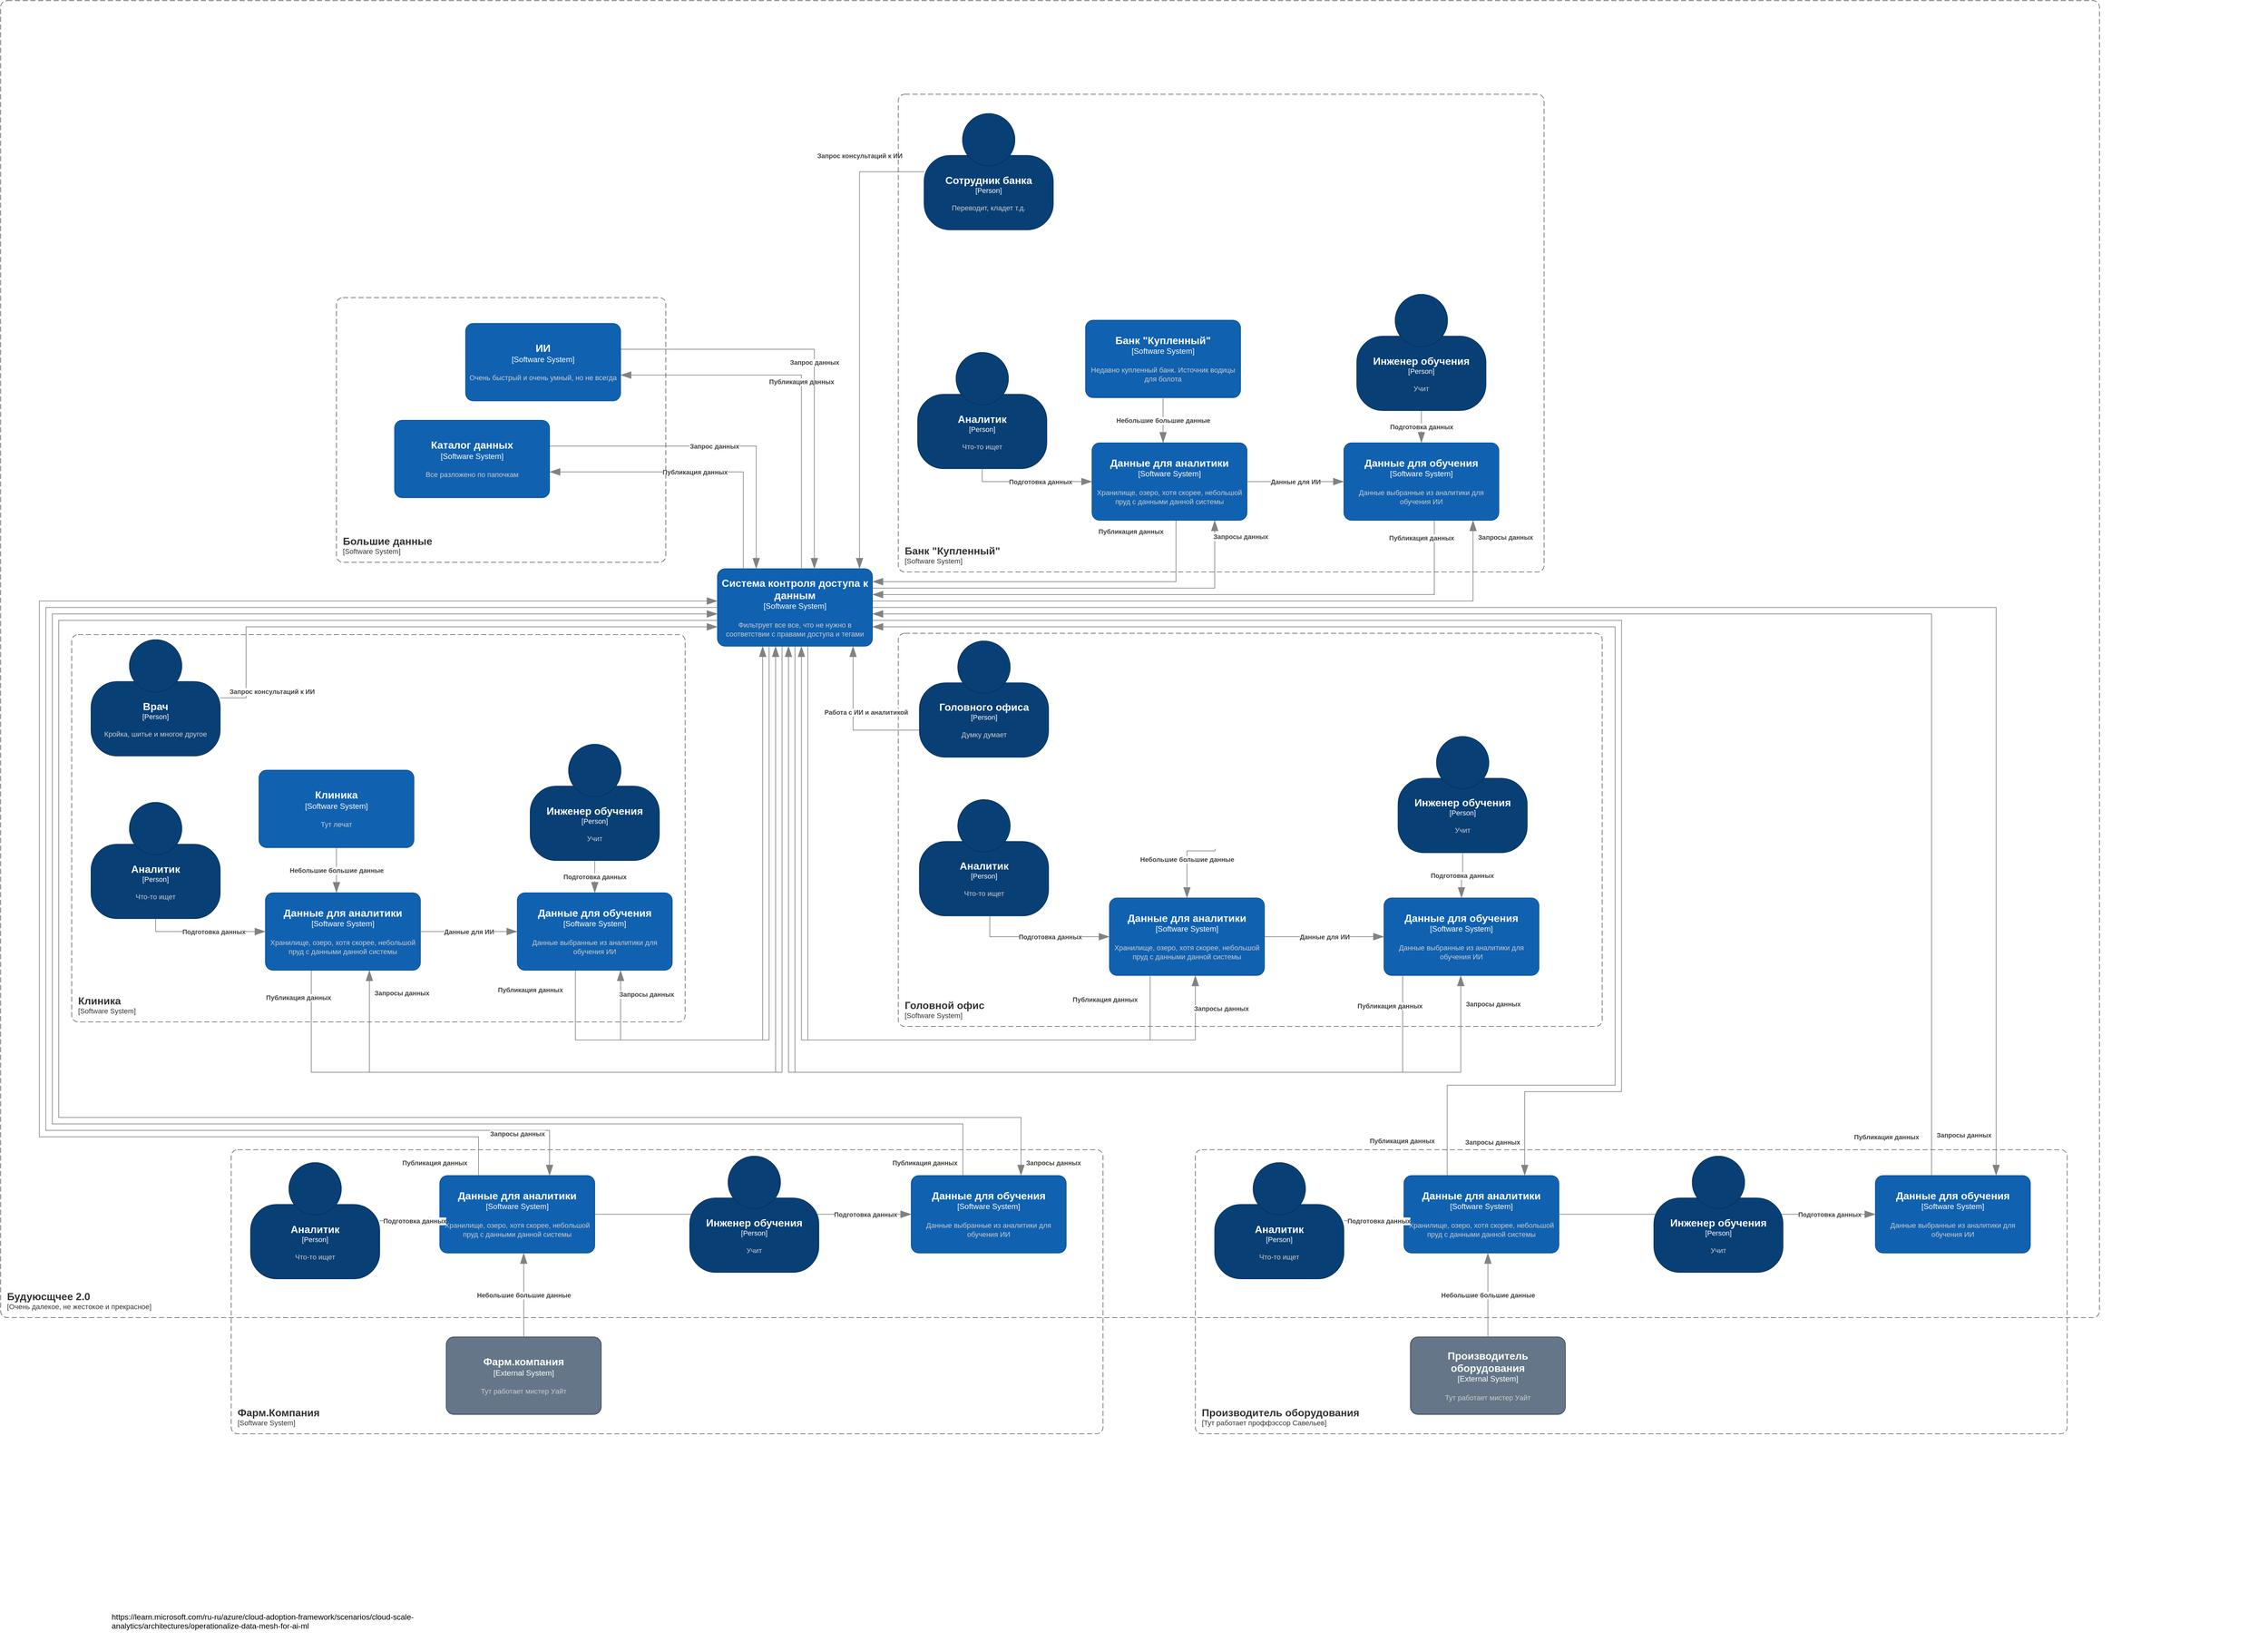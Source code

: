 <mxfile version="26.2.14">
  <diagram name="Страница — 1" id="aGvk24dkF4RmM80dlC_V">
    <mxGraphModel dx="1951" dy="2745" grid="1" gridSize="10" guides="1" tooltips="1" connect="1" arrows="1" fold="1" page="1" pageScale="1" pageWidth="827" pageHeight="1169" math="0" shadow="0">
      <root>
        <mxCell id="0" />
        <mxCell id="1" parent="0" />
        <object placeholders="1" c4Name="Будуюсщчее 2.0" c4Type="SystemScopeBoundary" c4Application="Очень далекое, не жестокое и прекрасное" label="&lt;font style=&quot;font-size: 16px&quot;&gt;&lt;b&gt;&lt;div style=&quot;text-align: left&quot;&gt;%c4Name%&lt;/div&gt;&lt;/b&gt;&lt;/font&gt;&lt;div style=&quot;text-align: left&quot;&gt;[%c4Application%]&lt;/div&gt;" id="qkIq2tXFl79Hgy0URCup-4">
          <mxCell style="rounded=1;fontSize=11;whiteSpace=wrap;html=1;dashed=1;arcSize=20;fillColor=none;strokeColor=#666666;fontColor=#333333;labelBackgroundColor=none;align=left;verticalAlign=bottom;labelBorderColor=none;spacingTop=0;spacing=10;dashPattern=8 4;metaEdit=1;rotatable=0;perimeter=rectanglePerimeter;noLabel=0;labelPadding=0;allowArrows=0;connectable=0;expand=0;recursiveResize=0;editable=1;pointerEvents=0;absoluteArcSize=1;points=[[0.25,0,0],[0.5,0,0],[0.75,0,0],[1,0.25,0],[1,0.5,0],[1,0.75,0],[0.75,1,0],[0.5,1,0],[0.25,1,0],[0,0.75,0],[0,0.5,0],[0,0.25,0]];" parent="1" vertex="1">
            <mxGeometry x="-530" y="-300" width="3250" height="2040" as="geometry" />
          </mxCell>
        </object>
        <object placeholders="1" c4Name="Система контроля доступа к данным" c4Type="Software System" c4Description="Фильтрует все все, что не нужно в соответствии с правами доступа и тегами" label="&lt;font style=&quot;font-size: 16px&quot;&gt;&lt;b&gt;%c4Name%&lt;/b&gt;&lt;/font&gt;&lt;div&gt;[%c4Type%]&lt;/div&gt;&lt;br&gt;&lt;div&gt;&lt;font style=&quot;font-size: 11px&quot;&gt;&lt;font color=&quot;#cccccc&quot;&gt;%c4Description%&lt;/font&gt;&lt;/div&gt;" id="qkIq2tXFl79Hgy0URCup-8">
          <mxCell style="rounded=1;whiteSpace=wrap;html=1;labelBackgroundColor=none;fillColor=#1061B0;fontColor=#ffffff;align=center;arcSize=10;strokeColor=#0D5091;metaEdit=1;resizable=0;points=[[0.25,0,0],[0.5,0,0],[0.75,0,0],[1,0.25,0],[1,0.5,0],[1,0.75,0],[0.75,1,0],[0.5,1,0],[0.25,1,0],[0,0.75,0],[0,0.5,0],[0,0.25,0]];" parent="1" vertex="1">
            <mxGeometry x="580" y="580" width="240" height="120" as="geometry" />
          </mxCell>
        </object>
        <object placeholders="1" c4Type="Relationship" c4Description="Публикация данных" label="&lt;div style=&quot;text-align: left&quot;&gt;&lt;div style=&quot;text-align: center&quot;&gt;&lt;b&gt;%c4Description%&lt;/b&gt;&lt;/div&gt;" id="qkIq2tXFl79Hgy0URCup-9">
          <mxCell style="endArrow=blockThin;html=1;fontSize=10;fontColor=#404040;strokeWidth=1;endFill=1;strokeColor=#828282;elbow=vertical;metaEdit=1;endSize=14;startSize=14;jumpStyle=arc;jumpSize=16;rounded=0;edgeStyle=orthogonalEdgeStyle;" parent="1" source="qkIq2tXFl79Hgy0URCup-16" target="qkIq2tXFl79Hgy0URCup-8" edge="1">
            <mxGeometry x="-0.941" y="-70" width="240" relative="1" as="geometry">
              <mxPoint x="1140" y="880" as="sourcePoint" />
              <mxPoint x="1010" y="570" as="targetPoint" />
              <Array as="points">
                <mxPoint x="1290" y="600" />
              </Array>
              <mxPoint as="offset" />
            </mxGeometry>
          </mxCell>
        </object>
        <object placeholders="1" c4Type="Relationship" c4Description="Публикация данных" label="&lt;div style=&quot;text-align: left&quot;&gt;&lt;div style=&quot;text-align: center&quot;&gt;&lt;b&gt;%c4Description%&lt;/b&gt;&lt;/div&gt;" id="qkIq2tXFl79Hgy0URCup-11">
          <mxCell style="endArrow=blockThin;html=1;fontSize=10;fontColor=#404040;strokeWidth=1;endFill=1;strokeColor=#828282;elbow=vertical;metaEdit=1;endSize=14;startSize=14;jumpStyle=arc;jumpSize=16;rounded=0;edgeStyle=orthogonalEdgeStyle;" parent="1" source="qkIq2tXFl79Hgy0URCup-8" target="qkIq2tXFl79Hgy0URCup-2" edge="1">
            <mxGeometry width="240" relative="1" as="geometry">
              <mxPoint x="770" y="570" as="sourcePoint" />
              <mxPoint x="1010" y="570" as="targetPoint" />
              <Array as="points">
                <mxPoint x="710" y="280" />
              </Array>
            </mxGeometry>
          </mxCell>
        </object>
        <object placeholders="1" c4Type="Relationship" c4Description="Запросы данных" label="&lt;div style=&quot;text-align: left&quot;&gt;&lt;div style=&quot;text-align: center&quot;&gt;&lt;b&gt;%c4Description%&lt;/b&gt;&lt;/div&gt;" id="qkIq2tXFl79Hgy0URCup-12">
          <mxCell style="endArrow=blockThin;html=1;fontSize=10;fontColor=#404040;strokeWidth=1;endFill=1;strokeColor=#828282;elbow=vertical;metaEdit=1;endSize=14;startSize=14;jumpStyle=arc;jumpSize=16;rounded=0;edgeStyle=orthogonalEdgeStyle;" parent="1" source="qkIq2tXFl79Hgy0URCup-8" target="qkIq2tXFl79Hgy0URCup-16" edge="1">
            <mxGeometry x="0.922" y="-40" width="240" relative="1" as="geometry">
              <mxPoint x="800" y="510" as="sourcePoint" />
              <mxPoint x="1030" y="880" as="targetPoint" />
              <Array as="points">
                <mxPoint x="1350" y="610" />
              </Array>
              <mxPoint as="offset" />
            </mxGeometry>
          </mxCell>
        </object>
        <object placeholders="1" c4Type="Relationship" c4Description="Запрос данных" label="&lt;div style=&quot;text-align: left&quot;&gt;&lt;div style=&quot;text-align: center&quot;&gt;&lt;b&gt;%c4Description%&lt;/b&gt;&lt;/div&gt;" id="qkIq2tXFl79Hgy0URCup-14">
          <mxCell style="endArrow=blockThin;html=1;fontSize=10;fontColor=#404040;strokeWidth=1;endFill=1;strokeColor=#828282;elbow=vertical;metaEdit=1;endSize=14;startSize=14;jumpStyle=arc;jumpSize=16;rounded=0;edgeStyle=orthogonalEdgeStyle;" parent="1" source="qkIq2tXFl79Hgy0URCup-2" target="qkIq2tXFl79Hgy0URCup-8" edge="1">
            <mxGeometry width="240" relative="1" as="geometry">
              <mxPoint x="710" y="590" as="sourcePoint" />
              <mxPoint x="700" y="450" as="targetPoint" />
              <Array as="points">
                <mxPoint x="730" y="240" />
              </Array>
            </mxGeometry>
          </mxCell>
        </object>
        <object placeholders="1" c4Type="Relationship" c4Description="Запросы данных" label="&lt;div style=&quot;text-align: left&quot;&gt;&lt;div style=&quot;text-align: center&quot;&gt;&lt;b&gt;%c4Description%&lt;/b&gt;&lt;/div&gt;" id="qkIq2tXFl79Hgy0URCup-20">
          <mxCell style="endArrow=blockThin;html=1;fontSize=10;fontColor=#404040;strokeWidth=1;endFill=1;strokeColor=#828282;elbow=vertical;metaEdit=1;endSize=14;startSize=14;jumpStyle=arc;jumpSize=16;rounded=0;edgeStyle=orthogonalEdgeStyle;" parent="1" source="qkIq2tXFl79Hgy0URCup-8" edge="1" target="qkIq2tXFl79Hgy0URCup-17">
            <mxGeometry x="0.952" y="-50" width="240" relative="1" as="geometry">
              <mxPoint x="780" y="680" as="sourcePoint" />
              <mxPoint x="1760" y="410" as="targetPoint" />
              <Array as="points">
                <mxPoint x="1750" y="630" />
              </Array>
              <mxPoint as="offset" />
            </mxGeometry>
          </mxCell>
        </object>
        <object placeholders="1" c4Type="Relationship" c4Description="Публикация данных" label="&lt;div style=&quot;text-align: left&quot;&gt;&lt;div style=&quot;text-align: center&quot;&gt;&lt;b&gt;%c4Description%&lt;/b&gt;&lt;/div&gt;" id="qkIq2tXFl79Hgy0URCup-21">
          <mxCell style="endArrow=blockThin;html=1;fontSize=10;fontColor=#404040;strokeWidth=1;endFill=1;strokeColor=#828282;elbow=vertical;metaEdit=1;endSize=14;startSize=14;jumpStyle=arc;jumpSize=16;rounded=0;edgeStyle=orthogonalEdgeStyle;" parent="1" source="qkIq2tXFl79Hgy0URCup-17" target="qkIq2tXFl79Hgy0URCup-8" edge="1">
            <mxGeometry x="-0.946" y="-20" width="240" relative="1" as="geometry">
              <mxPoint x="1300" y="420" as="sourcePoint" />
              <mxPoint x="830" y="630" as="targetPoint" />
              <Array as="points">
                <mxPoint x="1690" y="620" />
              </Array>
              <mxPoint as="offset" />
            </mxGeometry>
          </mxCell>
        </object>
        <mxCell id="qkIq2tXFl79Hgy0URCup-29" value="" style="group" parent="1" vertex="1" connectable="0">
          <mxGeometry x="860" y="680" width="1090" height="609" as="geometry" />
        </mxCell>
        <object placeholders="1" c4Type="Relationship" c4Description="Небольшие большие данные" label="&lt;div style=&quot;text-align: left&quot;&gt;&lt;div style=&quot;text-align: center&quot;&gt;&lt;b&gt;%c4Description%&lt;/b&gt;&lt;/div&gt;" id="qkIq2tXFl79Hgy0URCup-31">
          <mxCell style="endArrow=blockThin;html=1;fontSize=10;fontColor=#404040;strokeWidth=1;endFill=1;strokeColor=#828282;elbow=vertical;metaEdit=1;endSize=14;startSize=14;jumpStyle=arc;jumpSize=16;rounded=0;edgeStyle=orthogonalEdgeStyle;" parent="qkIq2tXFl79Hgy0URCup-29" target="qkIq2tXFl79Hgy0URCup-33" edge="1">
            <mxGeometry width="240" relative="1" as="geometry">
              <mxPoint x="490.5" y="333.862" as="sourcePoint" />
              <mxPoint x="305.2" y="445.875" as="targetPoint" />
              <Array as="points">
                <mxPoint x="490.5" y="337.125" />
              </Array>
            </mxGeometry>
          </mxCell>
        </object>
        <object placeholders="1" c4Name="Головной офис" c4Type="SystemScopeBoundary" c4Application="Software System" label="&lt;font style=&quot;font-size: 16px&quot;&gt;&lt;b&gt;&lt;div style=&quot;text-align: left&quot;&gt;%c4Name%&lt;/div&gt;&lt;/b&gt;&lt;/font&gt;&lt;div style=&quot;text-align: left&quot;&gt;[%c4Application%]&lt;/div&gt;" id="qkIq2tXFl79Hgy0URCup-32">
          <mxCell style="rounded=1;fontSize=11;whiteSpace=wrap;html=1;dashed=1;arcSize=20;fillColor=none;strokeColor=#666666;fontColor=#333333;labelBackgroundColor=none;align=left;verticalAlign=bottom;labelBorderColor=none;spacingTop=0;spacing=10;dashPattern=8 4;metaEdit=1;rotatable=0;perimeter=rectanglePerimeter;noLabel=0;labelPadding=0;allowArrows=0;connectable=0;expand=0;recursiveResize=0;editable=1;pointerEvents=0;absoluteArcSize=1;points=[[0.25,0,0],[0.5,0,0],[0.75,0,0],[1,0.25,0],[1,0.5,0],[1,0.75,0],[0.75,1,0],[0.5,1,0],[0.25,1,0],[0,0.75,0],[0,0.5,0],[0,0.25,0]];" parent="qkIq2tXFl79Hgy0URCup-29" vertex="1">
            <mxGeometry width="1090" height="609" as="geometry" />
          </mxCell>
        </object>
        <object placeholders="1" c4Name="Данные для аналитики" c4Type="Software System" c4Description="Хранилище, озеро, хотя скорее, небольшой пруд с данными данной системы" label="&lt;font style=&quot;font-size: 16px&quot;&gt;&lt;b&gt;%c4Name%&lt;/b&gt;&lt;/font&gt;&lt;div&gt;[%c4Type%]&lt;/div&gt;&lt;br&gt;&lt;div&gt;&lt;font style=&quot;font-size: 11px&quot;&gt;&lt;font color=&quot;#cccccc&quot;&gt;%c4Description%&lt;/font&gt;&lt;/div&gt;" id="qkIq2tXFl79Hgy0URCup-33">
          <mxCell style="rounded=1;whiteSpace=wrap;html=1;labelBackgroundColor=none;fillColor=#1061B0;fontColor=#ffffff;align=center;arcSize=10;strokeColor=#0D5091;metaEdit=1;resizable=0;points=[[0.25,0,0],[0.5,0,0],[0.75,0,0],[1,0.25,0],[1,0.5,0],[1,0.75,0],[0.75,1,0],[0.5,1,0],[0.25,1,0],[0,0.75,0],[0,0.5,0],[0,0.25,0]];" parent="qkIq2tXFl79Hgy0URCup-29" vertex="1">
            <mxGeometry x="327" y="409.987" width="240" height="120" as="geometry" />
          </mxCell>
        </object>
        <object placeholders="1" c4Name="Данные для обучения" c4Type="Software System" c4Description="Данные выбранные из аналитики для обучения ИИ" label="&lt;font style=&quot;font-size: 16px&quot;&gt;&lt;b&gt;%c4Name%&lt;/b&gt;&lt;/font&gt;&lt;div&gt;[%c4Type%]&lt;/div&gt;&lt;br&gt;&lt;div&gt;&lt;font style=&quot;font-size: 11px&quot;&gt;&lt;font color=&quot;#cccccc&quot;&gt;%c4Description%&lt;/font&gt;&lt;/div&gt;" id="qkIq2tXFl79Hgy0URCup-34">
          <mxCell style="rounded=1;whiteSpace=wrap;html=1;labelBackgroundColor=none;fillColor=#1061B0;fontColor=#ffffff;align=center;arcSize=10;strokeColor=#0D5091;metaEdit=1;resizable=0;points=[[0.25,0,0],[0.5,0,0],[0.75,0,0],[1,0.25,0],[1,0.5,0],[1,0.75,0],[0.75,1,0],[0.5,1,0],[0.25,1,0],[0,0.75,0],[0,0.5,0],[0,0.25,0]];" parent="qkIq2tXFl79Hgy0URCup-29" vertex="1">
            <mxGeometry x="752.1" y="409.987" width="240" height="120" as="geometry" />
          </mxCell>
        </object>
        <object placeholders="1" c4Type="Relationship" c4Description="Данные для ИИ" label="&lt;div style=&quot;text-align: left&quot;&gt;&lt;div style=&quot;text-align: center&quot;&gt;&lt;b&gt;%c4Description%&lt;/b&gt;&lt;/div&gt;" id="qkIq2tXFl79Hgy0URCup-35">
          <mxCell style="endArrow=blockThin;html=1;fontSize=10;fontColor=#404040;strokeWidth=1;endFill=1;strokeColor=#828282;elbow=vertical;metaEdit=1;endSize=14;startSize=14;jumpStyle=arc;jumpSize=16;rounded=0;edgeStyle=orthogonalEdgeStyle;" parent="qkIq2tXFl79Hgy0URCup-29" source="qkIq2tXFl79Hgy0URCup-33" target="qkIq2tXFl79Hgy0URCup-34" edge="1">
            <mxGeometry width="240" relative="1" as="geometry">
              <mxPoint x="545" y="565.5" as="sourcePoint" />
              <mxPoint x="806.6" y="565.5" as="targetPoint" />
            </mxGeometry>
          </mxCell>
        </object>
        <object placeholders="1" c4Name="Аналитик" c4Type="Person" c4Description="Что-то ищет" label="&lt;font style=&quot;font-size: 16px&quot;&gt;&lt;b&gt;%c4Name%&lt;/b&gt;&lt;/font&gt;&lt;div&gt;[%c4Type%]&lt;/div&gt;&lt;br&gt;&lt;div&gt;&lt;font style=&quot;font-size: 11px&quot;&gt;&lt;font color=&quot;#cccccc&quot;&gt;%c4Description%&lt;/font&gt;&lt;/div&gt;" id="qkIq2tXFl79Hgy0URCup-36">
          <mxCell style="html=1;fontSize=11;dashed=0;whiteSpace=wrap;fillColor=#083F75;strokeColor=#06315C;fontColor=#ffffff;shape=mxgraph.c4.person2;align=center;metaEdit=1;points=[[0.5,0,0],[1,0.5,0],[1,0.75,0],[0.75,1,0],[0.5,1,0],[0.25,1,0],[0,0.75,0],[0,0.5,0]];resizable=0;" parent="qkIq2tXFl79Hgy0URCup-29" vertex="1">
            <mxGeometry x="32.7" y="257.737" width="200" height="180" as="geometry" />
          </mxCell>
        </object>
        <object placeholders="1" c4Type="Relationship" c4Description="Подготовка данных" label="&lt;div style=&quot;text-align: left&quot;&gt;&lt;div style=&quot;text-align: center&quot;&gt;&lt;b&gt;%c4Description%&lt;/b&gt;&lt;/div&gt;" id="qkIq2tXFl79Hgy0URCup-37">
          <mxCell style="endArrow=blockThin;html=1;fontSize=10;fontColor=#404040;strokeWidth=1;endFill=1;strokeColor=#828282;elbow=vertical;metaEdit=1;endSize=14;startSize=14;jumpStyle=arc;jumpSize=16;rounded=0;edgeStyle=orthogonalEdgeStyle;" parent="qkIq2tXFl79Hgy0URCup-29" source="qkIq2tXFl79Hgy0URCup-36" target="qkIq2tXFl79Hgy0URCup-33" edge="1">
            <mxGeometry x="0.158" width="240" relative="1" as="geometry">
              <mxPoint x="545" y="500.25" as="sourcePoint" />
              <mxPoint x="806.6" y="500.25" as="targetPoint" />
              <Array as="points">
                <mxPoint x="141.7" y="326.25" />
              </Array>
              <mxPoint as="offset" />
            </mxGeometry>
          </mxCell>
        </object>
        <object placeholders="1" c4Name="Инженер обучения" c4Type="Person" c4Description="Учит" label="&lt;font style=&quot;font-size: 16px&quot;&gt;&lt;b&gt;%c4Name%&lt;/b&gt;&lt;/font&gt;&lt;div&gt;[%c4Type%]&lt;/div&gt;&lt;br&gt;&lt;div&gt;&lt;font style=&quot;font-size: 11px&quot;&gt;&lt;font color=&quot;#cccccc&quot;&gt;%c4Description%&lt;/font&gt;&lt;/div&gt;" id="qkIq2tXFl79Hgy0URCup-38">
          <mxCell style="html=1;fontSize=11;dashed=0;whiteSpace=wrap;fillColor=#083F75;strokeColor=#06315C;fontColor=#ffffff;shape=mxgraph.c4.person2;align=center;metaEdit=1;points=[[0.5,0,0],[1,0.5,0],[1,0.75,0],[0.75,1,0],[0.5,1,0],[0.25,1,0],[0,0.75,0],[0,0.5,0]];resizable=0;" parent="qkIq2tXFl79Hgy0URCup-29" vertex="1">
            <mxGeometry x="773.9" y="159.862" width="200" height="180" as="geometry" />
          </mxCell>
        </object>
        <object placeholders="1" c4Type="Relationship" c4Description="Подготовка данных" label="&lt;div style=&quot;text-align: left&quot;&gt;&lt;div style=&quot;text-align: center&quot;&gt;&lt;b&gt;%c4Description%&lt;/b&gt;&lt;/div&gt;" id="qkIq2tXFl79Hgy0URCup-39">
          <mxCell style="endArrow=blockThin;html=1;fontSize=10;fontColor=#404040;strokeWidth=1;endFill=1;strokeColor=#828282;elbow=vertical;metaEdit=1;endSize=14;startSize=14;jumpStyle=arc;jumpSize=16;rounded=0;edgeStyle=orthogonalEdgeStyle;" parent="qkIq2tXFl79Hgy0URCup-29" source="qkIq2tXFl79Hgy0URCup-38" target="qkIq2tXFl79Hgy0URCup-34" edge="1">
            <mxGeometry width="240" relative="1" as="geometry">
              <mxPoint x="152.6" y="315.375" as="sourcePoint" />
              <mxPoint x="337.9" y="337.125" as="targetPoint" />
            </mxGeometry>
          </mxCell>
        </object>
        <object placeholders="1" c4Name="Головного офиса" c4Type="Person" c4Description="Думку думает" label="&lt;font style=&quot;font-size: 16px&quot;&gt;&lt;b&gt;%c4Name%&lt;/b&gt;&lt;/font&gt;&lt;div&gt;[%c4Type%]&lt;/div&gt;&lt;br&gt;&lt;div&gt;&lt;font style=&quot;font-size: 11px&quot;&gt;&lt;font color=&quot;#cccccc&quot;&gt;%c4Description%&lt;/font&gt;&lt;/div&gt;" id="soOGA839N_4_trMZJZCc-7">
          <mxCell style="html=1;fontSize=11;dashed=0;whiteSpace=wrap;fillColor=#083F75;strokeColor=#06315C;fontColor=#ffffff;shape=mxgraph.c4.person2;align=center;metaEdit=1;points=[[0.5,0,0],[1,0.5,0],[1,0.75,0],[0.75,1,0],[0.5,1,0],[0.25,1,0],[0,0.75,0],[0,0.5,0]];resizable=0;" parent="qkIq2tXFl79Hgy0URCup-29" vertex="1">
            <mxGeometry x="32.7" y="11.962" width="200" height="180" as="geometry" />
          </mxCell>
        </object>
        <object placeholders="1" c4Type="Relationship" c4Description="Публикация данных" label="&lt;div style=&quot;text-align: left&quot;&gt;&lt;div style=&quot;text-align: center&quot;&gt;&lt;b&gt;%c4Description%&lt;/b&gt;&lt;/div&gt;" id="qkIq2tXFl79Hgy0URCup-40">
          <mxCell style="endArrow=blockThin;html=1;fontSize=10;fontColor=#404040;strokeWidth=1;endFill=1;strokeColor=#828282;elbow=vertical;metaEdit=1;endSize=14;startSize=14;jumpStyle=arc;jumpSize=16;rounded=0;edgeStyle=orthogonalEdgeStyle;" parent="1" source="qkIq2tXFl79Hgy0URCup-33" target="qkIq2tXFl79Hgy0URCup-8" edge="1">
            <mxGeometry x="-0.941" y="-70" width="240" relative="1" as="geometry">
              <mxPoint x="1280" y="1100" as="sourcePoint" />
              <mxPoint x="810" y="1310" as="targetPoint" />
              <Array as="points">
                <mxPoint x="1250" y="1310" />
                <mxPoint x="710" y="1310" />
              </Array>
              <mxPoint as="offset" />
            </mxGeometry>
          </mxCell>
        </object>
        <object placeholders="1" c4Type="Relationship" c4Description="Запросы данных" label="&lt;div style=&quot;text-align: left&quot;&gt;&lt;div style=&quot;text-align: center&quot;&gt;&lt;b&gt;%c4Description%&lt;/b&gt;&lt;/div&gt;" id="qkIq2tXFl79Hgy0URCup-41">
          <mxCell style="endArrow=blockThin;html=1;fontSize=10;fontColor=#404040;strokeWidth=1;endFill=1;strokeColor=#828282;elbow=vertical;metaEdit=1;endSize=14;startSize=14;jumpStyle=arc;jumpSize=16;rounded=0;edgeStyle=orthogonalEdgeStyle;" parent="1" source="qkIq2tXFl79Hgy0URCup-8" target="qkIq2tXFl79Hgy0URCup-33" edge="1">
            <mxGeometry x="0.922" y="-40" width="240" relative="1" as="geometry">
              <mxPoint x="810" y="1310" as="sourcePoint" />
              <mxPoint x="1340" y="1100" as="targetPoint" />
              <Array as="points">
                <mxPoint x="720" y="1310" />
                <mxPoint x="1320" y="1310" />
              </Array>
              <mxPoint as="offset" />
            </mxGeometry>
          </mxCell>
        </object>
        <object placeholders="1" c4Type="Relationship" c4Description="Запросы данных" label="&lt;div style=&quot;text-align: left&quot;&gt;&lt;div style=&quot;text-align: center&quot;&gt;&lt;b&gt;%c4Description%&lt;/b&gt;&lt;/div&gt;" id="qkIq2tXFl79Hgy0URCup-42">
          <mxCell style="endArrow=blockThin;html=1;fontSize=10;fontColor=#404040;strokeWidth=1;endFill=1;strokeColor=#828282;elbow=vertical;metaEdit=1;endSize=14;startSize=14;jumpStyle=arc;jumpSize=16;rounded=0;edgeStyle=orthogonalEdgeStyle;" parent="1" source="qkIq2tXFl79Hgy0URCup-8" target="qkIq2tXFl79Hgy0URCup-34" edge="1">
            <mxGeometry x="0.952" y="-50" width="240" relative="1" as="geometry">
              <mxPoint x="751" y="1360" as="sourcePoint" />
              <mxPoint x="1731" y="1090" as="targetPoint" />
              <Array as="points">
                <mxPoint x="700" y="1360" />
                <mxPoint x="1731" y="1360" />
              </Array>
              <mxPoint as="offset" />
            </mxGeometry>
          </mxCell>
        </object>
        <object placeholders="1" c4Type="Relationship" c4Description="Публикация данных" label="&lt;div style=&quot;text-align: left&quot;&gt;&lt;div style=&quot;text-align: center&quot;&gt;&lt;b&gt;%c4Description%&lt;/b&gt;&lt;/div&gt;" id="qkIq2tXFl79Hgy0URCup-43">
          <mxCell style="endArrow=blockThin;html=1;fontSize=10;fontColor=#404040;strokeWidth=1;endFill=1;strokeColor=#828282;elbow=vertical;metaEdit=1;endSize=14;startSize=14;jumpStyle=arc;jumpSize=16;rounded=0;edgeStyle=orthogonalEdgeStyle;" parent="1" source="qkIq2tXFl79Hgy0URCup-34" target="qkIq2tXFl79Hgy0URCup-8" edge="1">
            <mxGeometry x="-0.946" y="-20" width="240" relative="1" as="geometry">
              <mxPoint x="1641" y="1090" as="sourcePoint" />
              <mxPoint x="791" y="1360" as="targetPoint" />
              <Array as="points">
                <mxPoint x="1641" y="1360" />
                <mxPoint x="690" y="1360" />
              </Array>
              <mxPoint as="offset" />
            </mxGeometry>
          </mxCell>
        </object>
        <object placeholders="1" c4Type="Relationship" c4Description="Публикация данных" label="&lt;div style=&quot;text-align: left&quot;&gt;&lt;div style=&quot;text-align: center&quot;&gt;&lt;b&gt;%c4Description%&lt;/b&gt;&lt;/div&gt;" id="qkIq2tXFl79Hgy0URCup-55">
          <mxCell style="endArrow=blockThin;html=1;fontSize=10;fontColor=#404040;strokeWidth=1;endFill=1;strokeColor=#828282;elbow=vertical;metaEdit=1;endSize=14;startSize=14;jumpStyle=arc;jumpSize=16;rounded=0;edgeStyle=orthogonalEdgeStyle;" parent="1" source="qkIq2tXFl79Hgy0URCup-49" target="qkIq2tXFl79Hgy0URCup-8" edge="1">
            <mxGeometry x="-0.941" y="-70" width="240" relative="1" as="geometry">
              <mxPoint x="360" y="1099" as="sourcePoint" />
              <mxPoint x="-190" y="710" as="targetPoint" />
              <Array as="points">
                <mxPoint x="360" y="1310" />
                <mxPoint x="650" y="1310" />
              </Array>
              <mxPoint as="offset" />
            </mxGeometry>
          </mxCell>
        </object>
        <object placeholders="1" c4Type="Relationship" c4Description="Запросы данных" label="&lt;div style=&quot;text-align: left&quot;&gt;&lt;div style=&quot;text-align: center&quot;&gt;&lt;b&gt;%c4Description%&lt;/b&gt;&lt;/div&gt;" id="qkIq2tXFl79Hgy0URCup-56">
          <mxCell style="endArrow=blockThin;html=1;fontSize=10;fontColor=#404040;strokeWidth=1;endFill=1;strokeColor=#828282;elbow=vertical;metaEdit=1;endSize=14;startSize=14;jumpStyle=arc;jumpSize=16;rounded=0;edgeStyle=orthogonalEdgeStyle;" parent="1" source="qkIq2tXFl79Hgy0URCup-8" target="qkIq2tXFl79Hgy0URCup-49" edge="1">
            <mxGeometry x="0.922" y="-40" width="240" relative="1" as="geometry">
              <mxPoint x="-190" y="710" as="sourcePoint" />
              <mxPoint x="430" y="1099" as="targetPoint" />
              <Array as="points">
                <mxPoint x="660" y="1310" />
                <mxPoint x="430" y="1310" />
              </Array>
              <mxPoint as="offset" />
            </mxGeometry>
          </mxCell>
        </object>
        <object placeholders="1" c4Type="Relationship" c4Description="Запросы данных" label="&lt;div style=&quot;text-align: left&quot;&gt;&lt;div style=&quot;text-align: center&quot;&gt;&lt;b&gt;%c4Description%&lt;/b&gt;&lt;/div&gt;" id="qkIq2tXFl79Hgy0URCup-57">
          <mxCell style="endArrow=blockThin;html=1;fontSize=10;fontColor=#404040;strokeWidth=1;endFill=1;strokeColor=#828282;elbow=vertical;metaEdit=1;endSize=14;startSize=14;jumpStyle=arc;jumpSize=16;rounded=0;edgeStyle=orthogonalEdgeStyle;" parent="1" source="qkIq2tXFl79Hgy0URCup-8" target="qkIq2tXFl79Hgy0URCup-48" edge="1">
            <mxGeometry x="0.952" y="-50" width="240" relative="1" as="geometry">
              <mxPoint x="-990" y="710" as="sourcePoint" />
              <mxPoint x="41" y="1099" as="targetPoint" />
              <Array as="points">
                <mxPoint x="680" y="1360" />
                <mxPoint x="41" y="1360" />
              </Array>
              <mxPoint as="offset" />
            </mxGeometry>
          </mxCell>
        </object>
        <object placeholders="1" c4Type="Relationship" c4Description="Публикация данных" label="&lt;div style=&quot;text-align: left&quot;&gt;&lt;div style=&quot;text-align: center&quot;&gt;&lt;b&gt;%c4Description%&lt;/b&gt;&lt;/div&gt;" id="qkIq2tXFl79Hgy0URCup-58">
          <mxCell style="endArrow=blockThin;html=1;fontSize=10;fontColor=#404040;strokeWidth=1;endFill=1;strokeColor=#828282;elbow=vertical;metaEdit=1;endSize=14;startSize=14;jumpStyle=arc;jumpSize=16;rounded=0;edgeStyle=orthogonalEdgeStyle;" parent="1" source="qkIq2tXFl79Hgy0URCup-48" target="qkIq2tXFl79Hgy0URCup-8" edge="1">
            <mxGeometry x="-0.946" y="-20" width="240" relative="1" as="geometry">
              <mxPoint x="-49" y="1099" as="sourcePoint" />
              <mxPoint x="-990" y="710" as="targetPoint" />
              <Array as="points">
                <mxPoint x="-49" y="1360" />
                <mxPoint x="670" y="1360" />
              </Array>
              <mxPoint as="offset" />
            </mxGeometry>
          </mxCell>
        </object>
        <mxCell id="qkIq2tXFl79Hgy0URCup-59" value="" style="group" parent="1" vertex="1" connectable="0">
          <mxGeometry x="-173" y="1480" width="1660" height="440" as="geometry" />
        </mxCell>
        <object placeholders="1" c4Name="Фарм.Компания" c4Type="SystemScopeBoundary" c4Application="Software System" label="&lt;font style=&quot;font-size: 16px&quot;&gt;&lt;b&gt;&lt;div style=&quot;text-align: left&quot;&gt;%c4Name%&lt;/div&gt;&lt;/b&gt;&lt;/font&gt;&lt;div style=&quot;text-align: left&quot;&gt;[%c4Application%]&lt;/div&gt;" id="qkIq2tXFl79Hgy0URCup-62">
          <mxCell style="rounded=1;fontSize=11;whiteSpace=wrap;html=1;dashed=1;arcSize=20;fillColor=none;strokeColor=#666666;fontColor=#333333;labelBackgroundColor=none;align=left;verticalAlign=bottom;labelBorderColor=none;spacingTop=0;spacing=10;dashPattern=8 4;metaEdit=1;rotatable=0;perimeter=rectanglePerimeter;noLabel=0;labelPadding=0;allowArrows=0;connectable=0;expand=0;recursiveResize=0;editable=1;pointerEvents=0;absoluteArcSize=1;points=[[0.25,0,0],[0.5,0,0],[0.75,0,0],[1,0.25,0],[1,0.5,0],[1,0.75,0],[0.75,1,0],[0.5,1,0],[0.25,1,0],[0,0.75,0],[0,0.5,0],[0,0.25,0]];" parent="qkIq2tXFl79Hgy0URCup-59" vertex="1">
            <mxGeometry width="1350" height="440" as="geometry" />
          </mxCell>
        </object>
        <object placeholders="1" c4Name="Данные для аналитики" c4Type="Software System" c4Description="Хранилище, озеро, хотя скорее, небольшой пруд с данными данной системы" label="&lt;font style=&quot;font-size: 16px&quot;&gt;&lt;b&gt;%c4Name%&lt;/b&gt;&lt;/font&gt;&lt;div&gt;[%c4Type%]&lt;/div&gt;&lt;br&gt;&lt;div&gt;&lt;font style=&quot;font-size: 11px&quot;&gt;&lt;font color=&quot;#cccccc&quot;&gt;%c4Description%&lt;/font&gt;&lt;/div&gt;" id="qkIq2tXFl79Hgy0URCup-63">
          <mxCell style="rounded=1;whiteSpace=wrap;html=1;labelBackgroundColor=none;fillColor=#1061B0;fontColor=#ffffff;align=center;arcSize=10;strokeColor=#0D5091;metaEdit=1;resizable=0;points=[[0.25,0,0],[0.5,0,0],[0.75,0,0],[1,0.25,0],[1,0.5,0],[1,0.75,0],[0.75,1,0],[0.5,1,0],[0.25,1,0],[0,0.75,0],[0,0.5,0],[0,0.25,0]];" parent="qkIq2tXFl79Hgy0URCup-59" vertex="1">
            <mxGeometry x="323" y="40" width="240" height="120" as="geometry" />
          </mxCell>
        </object>
        <object placeholders="1" c4Name="Данные для обучения" c4Type="Software System" c4Description="Данные выбранные из аналитики для обучения ИИ" label="&lt;font style=&quot;font-size: 16px&quot;&gt;&lt;b&gt;%c4Name%&lt;/b&gt;&lt;/font&gt;&lt;div&gt;[%c4Type%]&lt;/div&gt;&lt;br&gt;&lt;div&gt;&lt;font style=&quot;font-size: 11px&quot;&gt;&lt;font color=&quot;#cccccc&quot;&gt;%c4Description%&lt;/font&gt;&lt;/div&gt;" id="qkIq2tXFl79Hgy0URCup-64">
          <mxCell style="rounded=1;whiteSpace=wrap;html=1;labelBackgroundColor=none;fillColor=#1061B0;fontColor=#ffffff;align=center;arcSize=10;strokeColor=#0D5091;metaEdit=1;resizable=0;points=[[0.25,0,0],[0.5,0,0],[0.75,0,0],[1,0.25,0],[1,0.5,0],[1,0.75,0],[0.75,1,0],[0.5,1,0],[0.25,1,0],[0,0.75,0],[0,0.5,0],[0,0.25,0]];" parent="qkIq2tXFl79Hgy0URCup-59" vertex="1">
            <mxGeometry x="1053" y="40" width="240" height="120" as="geometry" />
          </mxCell>
        </object>
        <object placeholders="1" c4Type="Relationship" c4Description="Данные для ИИ" label="&lt;div style=&quot;text-align: left&quot;&gt;&lt;div style=&quot;text-align: center&quot;&gt;&lt;b&gt;%c4Description%&lt;/b&gt;&lt;/div&gt;" id="qkIq2tXFl79Hgy0URCup-65">
          <mxCell style="endArrow=blockThin;html=1;fontSize=10;fontColor=#404040;strokeWidth=1;endFill=1;strokeColor=#828282;elbow=vertical;metaEdit=1;endSize=14;startSize=14;jumpStyle=arc;jumpSize=16;rounded=0;edgeStyle=orthogonalEdgeStyle;" parent="qkIq2tXFl79Hgy0URCup-59" source="qkIq2tXFl79Hgy0URCup-63" target="qkIq2tXFl79Hgy0URCup-64" edge="1">
            <mxGeometry width="240" relative="1" as="geometry">
              <mxPoint x="500" y="520" as="sourcePoint" />
              <mxPoint x="740" y="520" as="targetPoint" />
            </mxGeometry>
          </mxCell>
        </object>
        <object placeholders="1" c4Name="Аналитик" c4Type="Person" c4Description="Что-то ищет" label="&lt;font style=&quot;font-size: 16px&quot;&gt;&lt;b&gt;%c4Name%&lt;/b&gt;&lt;/font&gt;&lt;div&gt;[%c4Type%]&lt;/div&gt;&lt;br&gt;&lt;div&gt;&lt;font style=&quot;font-size: 11px&quot;&gt;&lt;font color=&quot;#cccccc&quot;&gt;%c4Description%&lt;/font&gt;&lt;/div&gt;" id="qkIq2tXFl79Hgy0URCup-66">
          <mxCell style="html=1;fontSize=11;dashed=0;whiteSpace=wrap;fillColor=#083F75;strokeColor=#06315C;fontColor=#ffffff;shape=mxgraph.c4.person2;align=center;metaEdit=1;points=[[0.5,0,0],[1,0.5,0],[1,0.75,0],[0.75,1,0],[0.5,1,0],[0.25,1,0],[0,0.75,0],[0,0.5,0]];resizable=0;" parent="qkIq2tXFl79Hgy0URCup-59" vertex="1">
            <mxGeometry x="30" y="20" width="200" height="180" as="geometry" />
          </mxCell>
        </object>
        <object placeholders="1" c4Type="Relationship" c4Description="Подготовка данных" label="&lt;div style=&quot;text-align: left&quot;&gt;&lt;div style=&quot;text-align: center&quot;&gt;&lt;b&gt;%c4Description%&lt;/b&gt;&lt;/div&gt;" id="qkIq2tXFl79Hgy0URCup-67">
          <mxCell style="endArrow=blockThin;html=1;fontSize=10;fontColor=#404040;strokeWidth=1;endFill=1;strokeColor=#828282;elbow=vertical;metaEdit=1;endSize=14;startSize=14;jumpStyle=arc;jumpSize=16;rounded=0;edgeStyle=orthogonalEdgeStyle;" parent="qkIq2tXFl79Hgy0URCup-59" source="qkIq2tXFl79Hgy0URCup-66" target="qkIq2tXFl79Hgy0URCup-63" edge="1">
            <mxGeometry x="0.158" width="240" relative="1" as="geometry">
              <mxPoint x="500" y="460" as="sourcePoint" />
              <mxPoint x="740" y="460" as="targetPoint" />
              <Array as="points">
                <mxPoint x="130" y="60" />
              </Array>
              <mxPoint as="offset" />
            </mxGeometry>
          </mxCell>
        </object>
        <object placeholders="1" c4Name="Инженер обучения" c4Type="Person" c4Description="Учит" label="&lt;font style=&quot;font-size: 16px&quot;&gt;&lt;b&gt;%c4Name%&lt;/b&gt;&lt;/font&gt;&lt;div&gt;[%c4Type%]&lt;/div&gt;&lt;br&gt;&lt;div&gt;&lt;font style=&quot;font-size: 11px&quot;&gt;&lt;font color=&quot;#cccccc&quot;&gt;%c4Description%&lt;/font&gt;&lt;/div&gt;" id="qkIq2tXFl79Hgy0URCup-68">
          <mxCell style="html=1;fontSize=11;dashed=0;whiteSpace=wrap;fillColor=#083F75;strokeColor=#06315C;fontColor=#ffffff;shape=mxgraph.c4.person2;align=center;metaEdit=1;points=[[0.5,0,0],[1,0.5,0],[1,0.75,0],[0.75,1,0],[0.5,1,0],[0.25,1,0],[0,0.75,0],[0,0.5,0]];resizable=0;" parent="qkIq2tXFl79Hgy0URCup-59" vertex="1">
            <mxGeometry x="710" y="10" width="200" height="180" as="geometry" />
          </mxCell>
        </object>
        <object placeholders="1" c4Type="Relationship" c4Description="Подготовка данных" label="&lt;div style=&quot;text-align: left&quot;&gt;&lt;div style=&quot;text-align: center&quot;&gt;&lt;b&gt;%c4Description%&lt;/b&gt;&lt;/div&gt;" id="qkIq2tXFl79Hgy0URCup-69">
          <mxCell style="endArrow=blockThin;html=1;fontSize=10;fontColor=#404040;strokeWidth=1;endFill=1;strokeColor=#828282;elbow=vertical;metaEdit=1;endSize=14;startSize=14;jumpStyle=arc;jumpSize=16;rounded=0;edgeStyle=orthogonalEdgeStyle;" parent="qkIq2tXFl79Hgy0URCup-59" source="qkIq2tXFl79Hgy0URCup-68" target="qkIq2tXFl79Hgy0URCup-64" edge="1">
            <mxGeometry width="240" relative="1" as="geometry">
              <mxPoint x="140" y="290" as="sourcePoint" />
              <mxPoint x="310" y="310" as="targetPoint" />
            </mxGeometry>
          </mxCell>
        </object>
        <object placeholders="1" c4Name="Фарм.компания" c4Type="External System" c4Description="Тут работает мистер Уайт" label="&lt;font style=&quot;font-size: 16px&quot;&gt;&lt;b&gt;%c4Name%&lt;/b&gt;&lt;/font&gt;&lt;div&gt;[%c4Type%]&lt;/div&gt;&lt;br&gt;&lt;div&gt;&lt;font style=&quot;font-size: 11px&quot;&gt;&lt;font color=&quot;#cccccc&quot;&gt;%c4Description%&lt;/font&gt;&lt;/div&gt;" id="qkIq2tXFl79Hgy0URCup-60">
          <mxCell style="rounded=1;whiteSpace=wrap;html=1;labelBackgroundColor=none;fillColor=#647687;fontColor=#ffffff;align=center;arcSize=10;strokeColor=#314354;metaEdit=1;resizable=0;points=[[0.25,0,0],[0.5,0,0],[0.75,0,0],[1,0.25,0],[1,0.5,0],[1,0.75,0],[0.75,1,0],[0.5,1,0],[0.25,1,0],[0,0.75,0],[0,0.5,0],[0,0.25,0]];" parent="qkIq2tXFl79Hgy0URCup-59" vertex="1">
            <mxGeometry x="333" y="290" width="240" height="120" as="geometry" />
          </mxCell>
        </object>
        <object placeholders="1" c4Type="Relationship" c4Description="Небольшие большие данные" label="&lt;div style=&quot;text-align: left&quot;&gt;&lt;div style=&quot;text-align: center&quot;&gt;&lt;b&gt;%c4Description%&lt;/b&gt;&lt;/div&gt;" id="qkIq2tXFl79Hgy0URCup-61">
          <mxCell style="endArrow=blockThin;html=1;fontSize=10;fontColor=#404040;strokeWidth=1;endFill=1;strokeColor=#828282;elbow=vertical;metaEdit=1;endSize=14;startSize=14;jumpStyle=arc;jumpSize=16;rounded=0;edgeStyle=orthogonalEdgeStyle;" parent="qkIq2tXFl79Hgy0URCup-59" source="qkIq2tXFl79Hgy0URCup-60" target="qkIq2tXFl79Hgy0URCup-63" edge="1">
            <mxGeometry width="240" relative="1" as="geometry">
              <mxPoint x="353" y="200" as="sourcePoint" />
              <mxPoint x="283" y="400" as="targetPoint" />
              <Array as="points">
                <mxPoint x="453" y="300" />
              </Array>
            </mxGeometry>
          </mxCell>
        </object>
        <object placeholders="1" c4Type="Relationship" c4Description="Публикация данных" label="&lt;div style=&quot;text-align: left&quot;&gt;&lt;div style=&quot;text-align: center&quot;&gt;&lt;b&gt;%c4Description%&lt;/b&gt;&lt;/div&gt;" id="qkIq2tXFl79Hgy0URCup-70">
          <mxCell style="endArrow=blockThin;html=1;fontSize=10;fontColor=#404040;strokeWidth=1;endFill=1;strokeColor=#828282;elbow=vertical;metaEdit=1;endSize=14;startSize=14;jumpStyle=arc;jumpSize=16;rounded=0;edgeStyle=orthogonalEdgeStyle;" parent="1" source="qkIq2tXFl79Hgy0URCup-63" target="qkIq2tXFl79Hgy0URCup-8" edge="1">
            <mxGeometry x="-0.902" y="40" width="240" relative="1" as="geometry">
              <mxPoint x="-39" y="1109" as="sourcePoint" />
              <mxPoint x="680" y="710" as="targetPoint" />
              <Array as="points">
                <mxPoint x="210" y="1460" />
                <mxPoint x="-470" y="1460" />
                <mxPoint x="-470" y="630" />
              </Array>
              <mxPoint as="offset" />
            </mxGeometry>
          </mxCell>
        </object>
        <object placeholders="1" c4Type="Relationship" c4Description="Публикация данных" label="&lt;div style=&quot;text-align: left&quot;&gt;&lt;div style=&quot;text-align: center&quot;&gt;&lt;b&gt;%c4Description%&lt;/b&gt;&lt;/div&gt;" id="qkIq2tXFl79Hgy0URCup-71">
          <mxCell style="endArrow=blockThin;html=1;fontSize=10;fontColor=#404040;strokeWidth=1;endFill=1;strokeColor=#828282;elbow=vertical;metaEdit=1;endSize=14;startSize=14;jumpStyle=arc;jumpSize=16;rounded=0;edgeStyle=orthogonalEdgeStyle;" parent="1" source="qkIq2tXFl79Hgy0URCup-64" target="qkIq2tXFl79Hgy0URCup-8" edge="1">
            <mxGeometry x="-0.916" y="60" width="240" relative="1" as="geometry">
              <mxPoint x="280" y="1530" as="sourcePoint" />
              <mxPoint x="590" y="650" as="targetPoint" />
              <Array as="points">
                <mxPoint x="960" y="1440" />
                <mxPoint x="-450" y="1440" />
                <mxPoint x="-450" y="650" />
              </Array>
              <mxPoint as="offset" />
            </mxGeometry>
          </mxCell>
        </object>
        <object placeholders="1" c4Type="Relationship" c4Description="Запросы данных" label="&lt;div style=&quot;text-align: left&quot;&gt;&lt;div style=&quot;text-align: center&quot;&gt;&lt;b&gt;%c4Description%&lt;/b&gt;&lt;/div&gt;" id="qkIq2tXFl79Hgy0URCup-72">
          <mxCell style="endArrow=blockThin;html=1;fontSize=10;fontColor=#404040;strokeWidth=1;endFill=1;strokeColor=#828282;elbow=vertical;metaEdit=1;endSize=14;startSize=14;jumpStyle=arc;jumpSize=16;rounded=0;edgeStyle=orthogonalEdgeStyle;" parent="1" source="qkIq2tXFl79Hgy0URCup-8" target="qkIq2tXFl79Hgy0URCup-63" edge="1">
            <mxGeometry x="0.952" y="-50" width="240" relative="1" as="geometry">
              <mxPoint x="690" y="710" as="sourcePoint" />
              <mxPoint x="51" y="1109" as="targetPoint" />
              <Array as="points">
                <mxPoint x="-460" y="640" />
                <mxPoint x="-460" y="1450" />
                <mxPoint x="320" y="1450" />
              </Array>
              <mxPoint as="offset" />
            </mxGeometry>
          </mxCell>
        </object>
        <object placeholders="1" c4Type="Relationship" c4Description="Запросы данных" label="&lt;div style=&quot;text-align: left&quot;&gt;&lt;div style=&quot;text-align: center&quot;&gt;&lt;b&gt;%c4Description%&lt;/b&gt;&lt;/div&gt;" id="qkIq2tXFl79Hgy0URCup-73">
          <mxCell style="endArrow=blockThin;html=1;fontSize=10;fontColor=#404040;strokeWidth=1;endFill=1;strokeColor=#828282;elbow=vertical;metaEdit=1;endSize=14;startSize=14;jumpStyle=arc;jumpSize=16;rounded=0;edgeStyle=orthogonalEdgeStyle;" parent="1" source="qkIq2tXFl79Hgy0URCup-8" target="qkIq2tXFl79Hgy0URCup-64" edge="1">
            <mxGeometry x="0.988" y="50" width="240" relative="1" as="geometry">
              <mxPoint x="590" y="650" as="sourcePoint" />
              <mxPoint x="330" y="1530" as="targetPoint" />
              <Array as="points">
                <mxPoint x="-440" y="660" />
                <mxPoint x="-440" y="1430" />
                <mxPoint x="1050" y="1430" />
              </Array>
              <mxPoint as="offset" />
            </mxGeometry>
          </mxCell>
        </object>
        <mxCell id="qkIq2tXFl79Hgy0URCup-74" value="" style="group" parent="1" vertex="1" connectable="0">
          <mxGeometry x="1320" y="1480" width="1660" height="440" as="geometry" />
        </mxCell>
        <object placeholders="1" c4Name="Производитель оборудования" c4Type="SystemScopeBoundary" c4Application="Тут работает проффэссор Савельев" label="&lt;font style=&quot;font-size: 16px&quot;&gt;&lt;b&gt;&lt;div style=&quot;text-align: left&quot;&gt;%c4Name%&lt;/div&gt;&lt;/b&gt;&lt;/font&gt;&lt;div style=&quot;text-align: left&quot;&gt;[%c4Application%]&lt;/div&gt;" id="qkIq2tXFl79Hgy0URCup-75">
          <mxCell style="rounded=1;fontSize=11;whiteSpace=wrap;html=1;dashed=1;arcSize=20;fillColor=none;strokeColor=#666666;fontColor=#333333;labelBackgroundColor=none;align=left;verticalAlign=bottom;labelBorderColor=none;spacingTop=0;spacing=10;dashPattern=8 4;metaEdit=1;rotatable=0;perimeter=rectanglePerimeter;noLabel=0;labelPadding=0;allowArrows=0;connectable=0;expand=0;recursiveResize=0;editable=1;pointerEvents=0;absoluteArcSize=1;points=[[0.25,0,0],[0.5,0,0],[0.75,0,0],[1,0.25,0],[1,0.5,0],[1,0.75,0],[0.75,1,0],[0.5,1,0],[0.25,1,0],[0,0.75,0],[0,0.5,0],[0,0.25,0]];" parent="qkIq2tXFl79Hgy0URCup-74" vertex="1">
            <mxGeometry width="1350" height="440" as="geometry" />
          </mxCell>
        </object>
        <object placeholders="1" c4Name="Данные для аналитики" c4Type="Software System" c4Description="Хранилище, озеро, хотя скорее, небольшой пруд с данными данной системы" label="&lt;font style=&quot;font-size: 16px&quot;&gt;&lt;b&gt;%c4Name%&lt;/b&gt;&lt;/font&gt;&lt;div&gt;[%c4Type%]&lt;/div&gt;&lt;br&gt;&lt;div&gt;&lt;font style=&quot;font-size: 11px&quot;&gt;&lt;font color=&quot;#cccccc&quot;&gt;%c4Description%&lt;/font&gt;&lt;/div&gt;" id="qkIq2tXFl79Hgy0URCup-76">
          <mxCell style="rounded=1;whiteSpace=wrap;html=1;labelBackgroundColor=none;fillColor=#1061B0;fontColor=#ffffff;align=center;arcSize=10;strokeColor=#0D5091;metaEdit=1;resizable=0;points=[[0.25,0,0],[0.5,0,0],[0.75,0,0],[1,0.25,0],[1,0.5,0],[1,0.75,0],[0.75,1,0],[0.5,1,0],[0.25,1,0],[0,0.75,0],[0,0.5,0],[0,0.25,0]];" parent="qkIq2tXFl79Hgy0URCup-74" vertex="1">
            <mxGeometry x="323" y="40" width="240" height="120" as="geometry" />
          </mxCell>
        </object>
        <object placeholders="1" c4Name="Данные для обучения" c4Type="Software System" c4Description="Данные выбранные из аналитики для обучения ИИ" label="&lt;font style=&quot;font-size: 16px&quot;&gt;&lt;b&gt;%c4Name%&lt;/b&gt;&lt;/font&gt;&lt;div&gt;[%c4Type%]&lt;/div&gt;&lt;br&gt;&lt;div&gt;&lt;font style=&quot;font-size: 11px&quot;&gt;&lt;font color=&quot;#cccccc&quot;&gt;%c4Description%&lt;/font&gt;&lt;/div&gt;" id="qkIq2tXFl79Hgy0URCup-77">
          <mxCell style="rounded=1;whiteSpace=wrap;html=1;labelBackgroundColor=none;fillColor=#1061B0;fontColor=#ffffff;align=center;arcSize=10;strokeColor=#0D5091;metaEdit=1;resizable=0;points=[[0.25,0,0],[0.5,0,0],[0.75,0,0],[1,0.25,0],[1,0.5,0],[1,0.75,0],[0.75,1,0],[0.5,1,0],[0.25,1,0],[0,0.75,0],[0,0.5,0],[0,0.25,0]];" parent="qkIq2tXFl79Hgy0URCup-74" vertex="1">
            <mxGeometry x="1053" y="40" width="240" height="120" as="geometry" />
          </mxCell>
        </object>
        <object placeholders="1" c4Type="Relationship" c4Description="Данные для ИИ" label="&lt;div style=&quot;text-align: left&quot;&gt;&lt;div style=&quot;text-align: center&quot;&gt;&lt;b&gt;%c4Description%&lt;/b&gt;&lt;/div&gt;" id="qkIq2tXFl79Hgy0URCup-78">
          <mxCell style="endArrow=blockThin;html=1;fontSize=10;fontColor=#404040;strokeWidth=1;endFill=1;strokeColor=#828282;elbow=vertical;metaEdit=1;endSize=14;startSize=14;jumpStyle=arc;jumpSize=16;rounded=0;edgeStyle=orthogonalEdgeStyle;" parent="qkIq2tXFl79Hgy0URCup-74" source="qkIq2tXFl79Hgy0URCup-76" target="qkIq2tXFl79Hgy0URCup-77" edge="1">
            <mxGeometry width="240" relative="1" as="geometry">
              <mxPoint x="500" y="520" as="sourcePoint" />
              <mxPoint x="740" y="520" as="targetPoint" />
            </mxGeometry>
          </mxCell>
        </object>
        <object placeholders="1" c4Name="Аналитик" c4Type="Person" c4Description="Что-то ищет" label="&lt;font style=&quot;font-size: 16px&quot;&gt;&lt;b&gt;%c4Name%&lt;/b&gt;&lt;/font&gt;&lt;div&gt;[%c4Type%]&lt;/div&gt;&lt;br&gt;&lt;div&gt;&lt;font style=&quot;font-size: 11px&quot;&gt;&lt;font color=&quot;#cccccc&quot;&gt;%c4Description%&lt;/font&gt;&lt;/div&gt;" id="qkIq2tXFl79Hgy0URCup-79">
          <mxCell style="html=1;fontSize=11;dashed=0;whiteSpace=wrap;fillColor=#083F75;strokeColor=#06315C;fontColor=#ffffff;shape=mxgraph.c4.person2;align=center;metaEdit=1;points=[[0.5,0,0],[1,0.5,0],[1,0.75,0],[0.75,1,0],[0.5,1,0],[0.25,1,0],[0,0.75,0],[0,0.5,0]];resizable=0;" parent="qkIq2tXFl79Hgy0URCup-74" vertex="1">
            <mxGeometry x="30" y="20" width="200" height="180" as="geometry" />
          </mxCell>
        </object>
        <object placeholders="1" c4Type="Relationship" c4Description="Подготовка данных" label="&lt;div style=&quot;text-align: left&quot;&gt;&lt;div style=&quot;text-align: center&quot;&gt;&lt;b&gt;%c4Description%&lt;/b&gt;&lt;/div&gt;" id="qkIq2tXFl79Hgy0URCup-80">
          <mxCell style="endArrow=blockThin;html=1;fontSize=10;fontColor=#404040;strokeWidth=1;endFill=1;strokeColor=#828282;elbow=vertical;metaEdit=1;endSize=14;startSize=14;jumpStyle=arc;jumpSize=16;rounded=0;edgeStyle=orthogonalEdgeStyle;" parent="qkIq2tXFl79Hgy0URCup-74" source="qkIq2tXFl79Hgy0URCup-79" target="qkIq2tXFl79Hgy0URCup-76" edge="1">
            <mxGeometry x="0.158" width="240" relative="1" as="geometry">
              <mxPoint x="500" y="460" as="sourcePoint" />
              <mxPoint x="740" y="460" as="targetPoint" />
              <Array as="points">
                <mxPoint x="130" y="60" />
              </Array>
              <mxPoint as="offset" />
            </mxGeometry>
          </mxCell>
        </object>
        <object placeholders="1" c4Name="Инженер обучения" c4Type="Person" c4Description="Учит" label="&lt;font style=&quot;font-size: 16px&quot;&gt;&lt;b&gt;%c4Name%&lt;/b&gt;&lt;/font&gt;&lt;div&gt;[%c4Type%]&lt;/div&gt;&lt;br&gt;&lt;div&gt;&lt;font style=&quot;font-size: 11px&quot;&gt;&lt;font color=&quot;#cccccc&quot;&gt;%c4Description%&lt;/font&gt;&lt;/div&gt;" id="qkIq2tXFl79Hgy0URCup-81">
          <mxCell style="html=1;fontSize=11;dashed=0;whiteSpace=wrap;fillColor=#083F75;strokeColor=#06315C;fontColor=#ffffff;shape=mxgraph.c4.person2;align=center;metaEdit=1;points=[[0.5,0,0],[1,0.5,0],[1,0.75,0],[0.75,1,0],[0.5,1,0],[0.25,1,0],[0,0.75,0],[0,0.5,0]];resizable=0;" parent="qkIq2tXFl79Hgy0URCup-74" vertex="1">
            <mxGeometry x="710" y="10" width="200" height="180" as="geometry" />
          </mxCell>
        </object>
        <object placeholders="1" c4Type="Relationship" c4Description="Подготовка данных" label="&lt;div style=&quot;text-align: left&quot;&gt;&lt;div style=&quot;text-align: center&quot;&gt;&lt;b&gt;%c4Description%&lt;/b&gt;&lt;/div&gt;" id="qkIq2tXFl79Hgy0URCup-82">
          <mxCell style="endArrow=blockThin;html=1;fontSize=10;fontColor=#404040;strokeWidth=1;endFill=1;strokeColor=#828282;elbow=vertical;metaEdit=1;endSize=14;startSize=14;jumpStyle=arc;jumpSize=16;rounded=0;edgeStyle=orthogonalEdgeStyle;" parent="qkIq2tXFl79Hgy0URCup-74" source="qkIq2tXFl79Hgy0URCup-81" target="qkIq2tXFl79Hgy0URCup-77" edge="1">
            <mxGeometry width="240" relative="1" as="geometry">
              <mxPoint x="140" y="290" as="sourcePoint" />
              <mxPoint x="310" y="310" as="targetPoint" />
            </mxGeometry>
          </mxCell>
        </object>
        <object placeholders="1" c4Name="Производитель оборудования" c4Type="External System" c4Description="Тут работает мистер Уайт" label="&lt;font style=&quot;font-size: 16px&quot;&gt;&lt;b&gt;%c4Name%&lt;/b&gt;&lt;/font&gt;&lt;div&gt;[%c4Type%]&lt;/div&gt;&lt;br&gt;&lt;div&gt;&lt;font style=&quot;font-size: 11px&quot;&gt;&lt;font color=&quot;#cccccc&quot;&gt;%c4Description%&lt;/font&gt;&lt;/div&gt;" id="qkIq2tXFl79Hgy0URCup-83">
          <mxCell style="rounded=1;whiteSpace=wrap;html=1;labelBackgroundColor=none;fillColor=#647687;fontColor=#ffffff;align=center;arcSize=10;strokeColor=#314354;metaEdit=1;resizable=0;points=[[0.25,0,0],[0.5,0,0],[0.75,0,0],[1,0.25,0],[1,0.5,0],[1,0.75,0],[0.75,1,0],[0.5,1,0],[0.25,1,0],[0,0.75,0],[0,0.5,0],[0,0.25,0]];" parent="qkIq2tXFl79Hgy0URCup-74" vertex="1">
            <mxGeometry x="333" y="290" width="240" height="120" as="geometry" />
          </mxCell>
        </object>
        <object placeholders="1" c4Type="Relationship" c4Description="Небольшие большие данные" label="&lt;div style=&quot;text-align: left&quot;&gt;&lt;div style=&quot;text-align: center&quot;&gt;&lt;b&gt;%c4Description%&lt;/b&gt;&lt;/div&gt;" id="qkIq2tXFl79Hgy0URCup-84">
          <mxCell style="endArrow=blockThin;html=1;fontSize=10;fontColor=#404040;strokeWidth=1;endFill=1;strokeColor=#828282;elbow=vertical;metaEdit=1;endSize=14;startSize=14;jumpStyle=arc;jumpSize=16;rounded=0;edgeStyle=orthogonalEdgeStyle;" parent="qkIq2tXFl79Hgy0URCup-74" source="qkIq2tXFl79Hgy0URCup-83" target="qkIq2tXFl79Hgy0URCup-76" edge="1">
            <mxGeometry width="240" relative="1" as="geometry">
              <mxPoint x="353" y="200" as="sourcePoint" />
              <mxPoint x="283" y="400" as="targetPoint" />
              <Array as="points">
                <mxPoint x="453" y="300" />
              </Array>
            </mxGeometry>
          </mxCell>
        </object>
        <object placeholders="1" c4Type="Relationship" c4Description="Запросы данных" label="&lt;div style=&quot;text-align: left&quot;&gt;&lt;div style=&quot;text-align: center&quot;&gt;&lt;b&gt;%c4Description%&lt;/b&gt;&lt;/div&gt;" id="qkIq2tXFl79Hgy0URCup-85">
          <mxCell style="endArrow=blockThin;html=1;fontSize=10;fontColor=#404040;strokeWidth=1;endFill=1;strokeColor=#828282;elbow=vertical;metaEdit=1;endSize=14;startSize=14;jumpStyle=arc;jumpSize=16;rounded=0;edgeStyle=orthogonalEdgeStyle;" parent="1" source="qkIq2tXFl79Hgy0URCup-8" target="qkIq2tXFl79Hgy0URCup-77" edge="1">
            <mxGeometry x="0.952" y="-50" width="240" relative="1" as="geometry">
              <mxPoint x="710" y="710" as="sourcePoint" />
              <mxPoint x="1741" y="1099" as="targetPoint" />
              <Array as="points">
                <mxPoint x="2560" y="640" />
              </Array>
              <mxPoint as="offset" />
            </mxGeometry>
          </mxCell>
        </object>
        <object placeholders="1" c4Type="Relationship" c4Description="Публикация данных" label="&lt;div style=&quot;text-align: left&quot;&gt;&lt;div style=&quot;text-align: center&quot;&gt;&lt;b&gt;%c4Description%&lt;/b&gt;&lt;/div&gt;" id="qkIq2tXFl79Hgy0URCup-86">
          <mxCell style="endArrow=blockThin;html=1;fontSize=10;fontColor=#404040;strokeWidth=1;endFill=1;strokeColor=#828282;elbow=vertical;metaEdit=1;endSize=14;startSize=14;jumpStyle=arc;jumpSize=16;rounded=0;edgeStyle=orthogonalEdgeStyle;" parent="1" source="qkIq2tXFl79Hgy0URCup-77" target="qkIq2tXFl79Hgy0URCup-8" edge="1">
            <mxGeometry x="-0.952" y="70" width="240" relative="1" as="geometry">
              <mxPoint x="1651" y="1099" as="sourcePoint" />
              <mxPoint x="700" y="710" as="targetPoint" />
              <Array as="points">
                <mxPoint x="2460" y="650" />
              </Array>
              <mxPoint as="offset" />
            </mxGeometry>
          </mxCell>
        </object>
        <object placeholders="1" c4Type="Relationship" c4Description="Публикация данных" label="&lt;div style=&quot;text-align: left&quot;&gt;&lt;div style=&quot;text-align: center&quot;&gt;&lt;b&gt;%c4Description%&lt;/b&gt;&lt;/div&gt;" id="qkIq2tXFl79Hgy0URCup-87">
          <mxCell style="endArrow=blockThin;html=1;fontSize=10;fontColor=#404040;strokeWidth=1;endFill=1;strokeColor=#828282;elbow=vertical;metaEdit=1;endSize=14;startSize=14;jumpStyle=arc;jumpSize=16;rounded=0;edgeStyle=orthogonalEdgeStyle;" parent="1" source="qkIq2tXFl79Hgy0URCup-76" target="qkIq2tXFl79Hgy0URCup-8" edge="1">
            <mxGeometry x="-0.952" y="70" width="240" relative="1" as="geometry">
              <mxPoint x="2470" y="1530" as="sourcePoint" />
              <mxPoint x="830" y="660" as="targetPoint" />
              <Array as="points">
                <mxPoint x="1710" y="1380" />
                <mxPoint x="1970" y="1380" />
                <mxPoint x="1970" y="670" />
              </Array>
              <mxPoint as="offset" />
            </mxGeometry>
          </mxCell>
        </object>
        <object placeholders="1" c4Type="Relationship" c4Description="Запросы данных" label="&lt;div style=&quot;text-align: left&quot;&gt;&lt;div style=&quot;text-align: center&quot;&gt;&lt;b&gt;%c4Description%&lt;/b&gt;&lt;/div&gt;" id="qkIq2tXFl79Hgy0URCup-88">
          <mxCell style="endArrow=blockThin;html=1;fontSize=10;fontColor=#404040;strokeWidth=1;endFill=1;strokeColor=#828282;elbow=vertical;metaEdit=1;endSize=14;startSize=14;jumpStyle=arc;jumpSize=16;rounded=0;edgeStyle=orthogonalEdgeStyle;" parent="1" source="qkIq2tXFl79Hgy0URCup-8" target="qkIq2tXFl79Hgy0URCup-76" edge="1">
            <mxGeometry x="0.952" y="-50" width="240" relative="1" as="geometry">
              <mxPoint x="830" y="650" as="sourcePoint" />
              <mxPoint x="2570" y="1530" as="targetPoint" />
              <Array as="points">
                <mxPoint x="1980" y="660" />
                <mxPoint x="1980" y="1390" />
                <mxPoint x="1830" y="1390" />
              </Array>
              <mxPoint as="offset" />
            </mxGeometry>
          </mxCell>
        </object>
        <UserObject label="https://learn.microsoft.com/ru-ru/azure/cloud-adoption-framework/scenarios/cloud-scale-analytics/architectures/operationalize-data-mesh-for-ai-ml" link="https://learn.microsoft.com/ru-ru/azure/cloud-adoption-framework/scenarios/cloud-scale-analytics/architectures/operationalize-data-mesh-for-ai-ml" id="qkIq2tXFl79Hgy0URCup-89">
          <mxCell style="text;whiteSpace=wrap;" parent="1" vertex="1">
            <mxGeometry x="-360" y="2190" width="560" height="50" as="geometry" />
          </mxCell>
        </UserObject>
        <object placeholders="1" c4Type="Relationship" c4Description="Запрос консультаций к ИИ" label="&lt;div style=&quot;text-align: left&quot;&gt;&lt;div style=&quot;text-align: center&quot;&gt;&lt;b&gt;%c4Description%&lt;/b&gt;&lt;/div&gt;" id="soOGA839N_4_trMZJZCc-1">
          <mxCell style="endArrow=blockThin;html=1;fontSize=10;fontColor=#404040;strokeWidth=1;endFill=1;strokeColor=#828282;elbow=vertical;metaEdit=1;endSize=14;startSize=14;jumpStyle=arc;jumpSize=16;rounded=0;edgeStyle=orthogonalEdgeStyle;" parent="1" source="qkIq2tXFl79Hgy0URCup-1" target="qkIq2tXFl79Hgy0URCup-8" edge="1">
            <mxGeometry x="-0.886" y="-40" width="240" relative="1" as="geometry">
              <mxPoint x="100" y="690" as="sourcePoint" />
              <mxPoint x="340" y="690" as="targetPoint" />
              <mxPoint as="offset" />
              <Array as="points">
                <mxPoint x="-150" y="780" />
                <mxPoint x="-150" y="670" />
              </Array>
            </mxGeometry>
          </mxCell>
        </object>
        <object placeholders="1" c4Type="Relationship" c4Description="Запрос консультаций к ИИ" label="&lt;div style=&quot;text-align: left&quot;&gt;&lt;div style=&quot;text-align: center&quot;&gt;&lt;b&gt;%c4Description%&lt;/b&gt;&lt;/div&gt;" id="soOGA839N_4_trMZJZCc-6">
          <mxCell style="endArrow=blockThin;html=1;fontSize=10;fontColor=#404040;strokeWidth=1;endFill=1;strokeColor=#828282;elbow=vertical;metaEdit=1;endSize=14;startSize=14;jumpStyle=arc;jumpSize=16;rounded=0;edgeStyle=orthogonalEdgeStyle;" parent="1" source="soOGA839N_4_trMZJZCc-3" target="qkIq2tXFl79Hgy0URCup-8" edge="1">
            <mxGeometry x="-0.72" y="-25" width="240" relative="1" as="geometry">
              <mxPoint x="340" y="390" as="sourcePoint" />
              <mxPoint x="580" y="390" as="targetPoint" />
              <mxPoint x="25" y="-25" as="offset" />
              <Array as="points">
                <mxPoint x="800" y="-35" />
              </Array>
            </mxGeometry>
          </mxCell>
        </object>
        <object placeholders="1" c4Type="Relationship" c4Description="Публикация данных" label="&lt;div style=&quot;text-align: left&quot;&gt;&lt;div style=&quot;text-align: center&quot;&gt;&lt;b&gt;%c4Description%&lt;/b&gt;&lt;/div&gt;" id="ixkteqPNMbEx-SlJI8Yq-12">
          <mxCell style="endArrow=blockThin;html=1;fontSize=10;fontColor=#404040;strokeWidth=1;endFill=1;strokeColor=#828282;elbow=vertical;metaEdit=1;endSize=14;startSize=14;jumpStyle=arc;jumpSize=16;rounded=0;edgeStyle=orthogonalEdgeStyle;" edge="1" parent="1" source="qkIq2tXFl79Hgy0URCup-8" target="ixkteqPNMbEx-SlJI8Yq-11">
            <mxGeometry width="240" relative="1" as="geometry">
              <mxPoint x="760" y="590" as="sourcePoint" />
              <mxPoint x="760" y="-80" as="targetPoint" />
              <Array as="points">
                <mxPoint x="620" y="430" />
              </Array>
            </mxGeometry>
          </mxCell>
        </object>
        <object placeholders="1" c4Type="Relationship" c4Description="Запрос данных" label="&lt;div style=&quot;text-align: left&quot;&gt;&lt;div style=&quot;text-align: center&quot;&gt;&lt;b&gt;%c4Description%&lt;/b&gt;&lt;/div&gt;" id="ixkteqPNMbEx-SlJI8Yq-13">
          <mxCell style="endArrow=blockThin;html=1;fontSize=10;fontColor=#404040;strokeWidth=1;endFill=1;strokeColor=#828282;elbow=vertical;metaEdit=1;endSize=14;startSize=14;jumpStyle=arc;jumpSize=16;rounded=0;edgeStyle=orthogonalEdgeStyle;" edge="1" parent="1" source="ixkteqPNMbEx-SlJI8Yq-11" target="qkIq2tXFl79Hgy0URCup-8">
            <mxGeometry width="240" relative="1" as="geometry">
              <mxPoint x="730" y="-80" as="sourcePoint" />
              <mxPoint x="730" y="590" as="targetPoint" />
              <Array as="points">
                <mxPoint x="640" y="390" />
              </Array>
            </mxGeometry>
          </mxCell>
        </object>
        <object placeholders="1" c4Type="Relationship" c4Description="Работа с ИИ и аналитикой" label="&lt;div style=&quot;text-align: left&quot;&gt;&lt;div style=&quot;text-align: center&quot;&gt;&lt;b&gt;%c4Description%&lt;/b&gt;&lt;/div&gt;" id="soOGA839N_4_trMZJZCc-10">
          <mxCell style="endArrow=blockThin;html=1;fontSize=10;fontColor=#404040;strokeWidth=1;endFill=1;strokeColor=#828282;elbow=vertical;metaEdit=1;endSize=14;startSize=14;jumpStyle=arc;jumpSize=16;rounded=0;edgeStyle=orthogonalEdgeStyle;" parent="1" source="soOGA839N_4_trMZJZCc-7" target="qkIq2tXFl79Hgy0URCup-8" edge="1">
            <mxGeometry x="0.12" y="-20" width="240" relative="1" as="geometry">
              <mxPoint x="1150" y="-120" as="sourcePoint" />
              <mxPoint x="-40" y="40" as="targetPoint" />
              <Array as="points">
                <mxPoint x="790" y="830" />
              </Array>
              <mxPoint as="offset" />
            </mxGeometry>
          </mxCell>
        </object>
        <mxCell id="ixkteqPNMbEx-SlJI8Yq-18" value="" style="group" vertex="1" connectable="0" parent="1">
          <mxGeometry x="-420" y="432" width="950" height="850" as="geometry" />
        </mxCell>
        <object placeholders="1" c4Name="Клиника" c4Type="Software System" c4Description="Тут лечат" label="&lt;font style=&quot;font-size: 16px&quot;&gt;&lt;b&gt;%c4Name%&lt;/b&gt;&lt;/font&gt;&lt;div&gt;[%c4Type%]&lt;/div&gt;&lt;br&gt;&lt;div&gt;&lt;font style=&quot;font-size: 11px&quot;&gt;&lt;font color=&quot;#cccccc&quot;&gt;%c4Description%&lt;/font&gt;&lt;/div&gt;" id="qkIq2tXFl79Hgy0URCup-45">
          <mxCell style="rounded=1;whiteSpace=wrap;html=1;labelBackgroundColor=none;fillColor=#1061B0;fontColor=#ffffff;align=center;arcSize=10;strokeColor=#0D5091;metaEdit=1;resizable=0;points=[[0.25,0,0],[0.5,0,0],[0.75,0,0],[1,0.25,0],[1,0.5,0],[1,0.75,0],[0.75,1,0],[0.5,1,0],[0.25,1,0],[0,0.75,0],[0,0.5,0],[0,0.25,0]];" parent="ixkteqPNMbEx-SlJI8Yq-18" vertex="1">
            <mxGeometry x="290" y="460" width="240" height="120" as="geometry" />
          </mxCell>
        </object>
        <object placeholders="1" c4Type="Relationship" c4Description="Небольшие большие данные" label="&lt;div style=&quot;text-align: left&quot;&gt;&lt;div style=&quot;text-align: center&quot;&gt;&lt;b&gt;%c4Description%&lt;/b&gt;&lt;/div&gt;" id="qkIq2tXFl79Hgy0URCup-46">
          <mxCell style="endArrow=blockThin;html=1;fontSize=10;fontColor=#404040;strokeWidth=1;endFill=1;strokeColor=#828282;elbow=vertical;metaEdit=1;endSize=14;startSize=14;jumpStyle=arc;jumpSize=16;rounded=0;edgeStyle=orthogonalEdgeStyle;" parent="ixkteqPNMbEx-SlJI8Yq-18" source="qkIq2tXFl79Hgy0URCup-45" target="qkIq2tXFl79Hgy0URCup-48" edge="1">
            <mxGeometry width="240" relative="1" as="geometry">
              <mxPoint x="350" y="620" as="sourcePoint" />
              <mxPoint x="280" y="820" as="targetPoint" />
              <Array as="points">
                <mxPoint x="450" y="720" />
              </Array>
            </mxGeometry>
          </mxCell>
        </object>
        <object placeholders="1" c4Name="Клиника" c4Type="SystemScopeBoundary" c4Application="Software System" label="&lt;font style=&quot;font-size: 16px&quot;&gt;&lt;b&gt;&lt;div style=&quot;text-align: left&quot;&gt;%c4Name%&lt;/div&gt;&lt;/b&gt;&lt;/font&gt;&lt;div style=&quot;text-align: left&quot;&gt;[%c4Application%]&lt;/div&gt;" id="qkIq2tXFl79Hgy0URCup-47">
          <mxCell style="rounded=1;fontSize=11;whiteSpace=wrap;html=1;dashed=1;arcSize=20;fillColor=none;strokeColor=#666666;fontColor=#333333;labelBackgroundColor=none;align=left;verticalAlign=bottom;labelBorderColor=none;spacingTop=0;spacing=10;dashPattern=8 4;metaEdit=1;rotatable=0;perimeter=rectanglePerimeter;noLabel=0;labelPadding=0;allowArrows=0;connectable=0;expand=0;recursiveResize=0;editable=1;pointerEvents=0;absoluteArcSize=1;points=[[0.25,0,0],[0.5,0,0],[0.75,0,0],[1,0.25,0],[1,0.5,0],[1,0.75,0],[0.75,1,0],[0.5,1,0],[0.25,1,0],[0,0.75,0],[0,0.5,0],[0,0.25,0]];" parent="ixkteqPNMbEx-SlJI8Yq-18" vertex="1">
            <mxGeometry y="250" width="950" height="600" as="geometry" />
          </mxCell>
        </object>
        <object placeholders="1" c4Name="Данные для аналитики" c4Type="Software System" c4Description="Хранилище, озеро, хотя скорее, небольшой пруд с данными данной системы" label="&lt;font style=&quot;font-size: 16px&quot;&gt;&lt;b&gt;%c4Name%&lt;/b&gt;&lt;/font&gt;&lt;div&gt;[%c4Type%]&lt;/div&gt;&lt;br&gt;&lt;div&gt;&lt;font style=&quot;font-size: 11px&quot;&gt;&lt;font color=&quot;#cccccc&quot;&gt;%c4Description%&lt;/font&gt;&lt;/div&gt;" id="qkIq2tXFl79Hgy0URCup-48">
          <mxCell style="rounded=1;whiteSpace=wrap;html=1;labelBackgroundColor=none;fillColor=#1061B0;fontColor=#ffffff;align=center;arcSize=10;strokeColor=#0D5091;metaEdit=1;resizable=0;points=[[0.25,0,0],[0.5,0,0],[0.75,0,0],[1,0.25,0],[1,0.5,0],[1,0.75,0],[0.75,1,0],[0.5,1,0],[0.25,1,0],[0,0.75,0],[0,0.5,0],[0,0.25,0]];" parent="ixkteqPNMbEx-SlJI8Yq-18" vertex="1">
            <mxGeometry x="300" y="650" width="240" height="120" as="geometry" />
          </mxCell>
        </object>
        <object placeholders="1" c4Name="Данные для обучения" c4Type="Software System" c4Description="Данные выбранные из аналитики для обучения ИИ" label="&lt;font style=&quot;font-size: 16px&quot;&gt;&lt;b&gt;%c4Name%&lt;/b&gt;&lt;/font&gt;&lt;div&gt;[%c4Type%]&lt;/div&gt;&lt;br&gt;&lt;div&gt;&lt;font style=&quot;font-size: 11px&quot;&gt;&lt;font color=&quot;#cccccc&quot;&gt;%c4Description%&lt;/font&gt;&lt;/div&gt;" id="qkIq2tXFl79Hgy0URCup-49">
          <mxCell style="rounded=1;whiteSpace=wrap;html=1;labelBackgroundColor=none;fillColor=#1061B0;fontColor=#ffffff;align=center;arcSize=10;strokeColor=#0D5091;metaEdit=1;resizable=0;points=[[0.25,0,0],[0.5,0,0],[0.75,0,0],[1,0.25,0],[1,0.5,0],[1,0.75,0],[0.75,1,0],[0.5,1,0],[0.25,1,0],[0,0.75,0],[0,0.5,0],[0,0.25,0]];" parent="ixkteqPNMbEx-SlJI8Yq-18" vertex="1">
            <mxGeometry x="690" y="650" width="240" height="120" as="geometry" />
          </mxCell>
        </object>
        <object placeholders="1" c4Type="Relationship" c4Description="Данные для ИИ" label="&lt;div style=&quot;text-align: left&quot;&gt;&lt;div style=&quot;text-align: center&quot;&gt;&lt;b&gt;%c4Description%&lt;/b&gt;&lt;/div&gt;" id="qkIq2tXFl79Hgy0URCup-50">
          <mxCell style="endArrow=blockThin;html=1;fontSize=10;fontColor=#404040;strokeWidth=1;endFill=1;strokeColor=#828282;elbow=vertical;metaEdit=1;endSize=14;startSize=14;jumpStyle=arc;jumpSize=16;rounded=0;edgeStyle=orthogonalEdgeStyle;" parent="ixkteqPNMbEx-SlJI8Yq-18" source="qkIq2tXFl79Hgy0URCup-48" target="qkIq2tXFl79Hgy0URCup-49" edge="1">
            <mxGeometry width="240" relative="1" as="geometry">
              <mxPoint x="500" y="930" as="sourcePoint" />
              <mxPoint x="740" y="930" as="targetPoint" />
            </mxGeometry>
          </mxCell>
        </object>
        <object placeholders="1" c4Name="Аналитик" c4Type="Person" c4Description="Что-то ищет" label="&lt;font style=&quot;font-size: 16px&quot;&gt;&lt;b&gt;%c4Name%&lt;/b&gt;&lt;/font&gt;&lt;div&gt;[%c4Type%]&lt;/div&gt;&lt;br&gt;&lt;div&gt;&lt;font style=&quot;font-size: 11px&quot;&gt;&lt;font color=&quot;#cccccc&quot;&gt;%c4Description%&lt;/font&gt;&lt;/div&gt;" id="qkIq2tXFl79Hgy0URCup-51">
          <mxCell style="html=1;fontSize=11;dashed=0;whiteSpace=wrap;fillColor=#083F75;strokeColor=#06315C;fontColor=#ffffff;shape=mxgraph.c4.person2;align=center;metaEdit=1;points=[[0.5,0,0],[1,0.5,0],[1,0.75,0],[0.75,1,0],[0.5,1,0],[0.25,1,0],[0,0.75,0],[0,0.5,0]];resizable=0;" parent="ixkteqPNMbEx-SlJI8Yq-18" vertex="1">
            <mxGeometry x="30" y="510" width="200" height="180" as="geometry" />
          </mxCell>
        </object>
        <object placeholders="1" c4Type="Relationship" c4Description="Подготовка данных" label="&lt;div style=&quot;text-align: left&quot;&gt;&lt;div style=&quot;text-align: center&quot;&gt;&lt;b&gt;%c4Description%&lt;/b&gt;&lt;/div&gt;" id="qkIq2tXFl79Hgy0URCup-52">
          <mxCell style="endArrow=blockThin;html=1;fontSize=10;fontColor=#404040;strokeWidth=1;endFill=1;strokeColor=#828282;elbow=vertical;metaEdit=1;endSize=14;startSize=14;jumpStyle=arc;jumpSize=16;rounded=0;edgeStyle=orthogonalEdgeStyle;" parent="ixkteqPNMbEx-SlJI8Yq-18" source="qkIq2tXFl79Hgy0URCup-51" target="qkIq2tXFl79Hgy0URCup-48" edge="1">
            <mxGeometry x="0.158" width="240" relative="1" as="geometry">
              <mxPoint x="500" y="870" as="sourcePoint" />
              <mxPoint x="740" y="870" as="targetPoint" />
              <Array as="points">
                <mxPoint x="130" y="710" />
              </Array>
              <mxPoint as="offset" />
            </mxGeometry>
          </mxCell>
        </object>
        <object placeholders="1" c4Name="Инженер обучения" c4Type="Person" c4Description="Учит" label="&lt;font style=&quot;font-size: 16px&quot;&gt;&lt;b&gt;%c4Name%&lt;/b&gt;&lt;/font&gt;&lt;div&gt;[%c4Type%]&lt;/div&gt;&lt;br&gt;&lt;div&gt;&lt;font style=&quot;font-size: 11px&quot;&gt;&lt;font color=&quot;#cccccc&quot;&gt;%c4Description%&lt;/font&gt;&lt;/div&gt;" id="qkIq2tXFl79Hgy0URCup-53">
          <mxCell style="html=1;fontSize=11;dashed=0;whiteSpace=wrap;fillColor=#083F75;strokeColor=#06315C;fontColor=#ffffff;shape=mxgraph.c4.person2;align=center;metaEdit=1;points=[[0.5,0,0],[1,0.5,0],[1,0.75,0],[0.75,1,0],[0.5,1,0],[0.25,1,0],[0,0.75,0],[0,0.5,0]];resizable=0;" parent="ixkteqPNMbEx-SlJI8Yq-18" vertex="1">
            <mxGeometry x="710" y="420" width="200" height="180" as="geometry" />
          </mxCell>
        </object>
        <object placeholders="1" c4Type="Relationship" c4Description="Подготовка данных" label="&lt;div style=&quot;text-align: left&quot;&gt;&lt;div style=&quot;text-align: center&quot;&gt;&lt;b&gt;%c4Description%&lt;/b&gt;&lt;/div&gt;" id="qkIq2tXFl79Hgy0URCup-54">
          <mxCell style="endArrow=blockThin;html=1;fontSize=10;fontColor=#404040;strokeWidth=1;endFill=1;strokeColor=#828282;elbow=vertical;metaEdit=1;endSize=14;startSize=14;jumpStyle=arc;jumpSize=16;rounded=0;edgeStyle=orthogonalEdgeStyle;" parent="ixkteqPNMbEx-SlJI8Yq-18" source="qkIq2tXFl79Hgy0URCup-53" target="qkIq2tXFl79Hgy0URCup-49" edge="1">
            <mxGeometry width="240" relative="1" as="geometry">
              <mxPoint x="140" y="700" as="sourcePoint" />
              <mxPoint x="310" y="720" as="targetPoint" />
            </mxGeometry>
          </mxCell>
        </object>
        <object placeholders="1" c4Name="Врач" c4Type="Person" c4Description="Кройка, шитье и многое другое" label="&lt;font style=&quot;font-size: 16px&quot;&gt;&lt;b&gt;%c4Name%&lt;/b&gt;&lt;/font&gt;&lt;div&gt;[%c4Type%]&lt;/div&gt;&lt;br&gt;&lt;div&gt;&lt;font style=&quot;font-size: 11px&quot;&gt;&lt;font color=&quot;#cccccc&quot;&gt;%c4Description%&lt;/font&gt;&lt;/div&gt;" id="qkIq2tXFl79Hgy0URCup-1">
          <mxCell style="html=1;fontSize=11;dashed=0;whiteSpace=wrap;fillColor=#083F75;strokeColor=#06315C;fontColor=#ffffff;shape=mxgraph.c4.person2;align=center;metaEdit=1;points=[[0.5,0,0],[1,0.5,0],[1,0.75,0],[0.75,1,0],[0.5,1,0],[0.25,1,0],[0,0.75,0],[0,0.5,0]];resizable=0;" parent="ixkteqPNMbEx-SlJI8Yq-18" vertex="1">
            <mxGeometry x="30" y="258" width="200" height="180" as="geometry" />
          </mxCell>
        </object>
        <mxCell id="ixkteqPNMbEx-SlJI8Yq-19" value="" style="group" vertex="1" connectable="0" parent="1">
          <mxGeometry x="-10" y="160" width="510" height="410" as="geometry" />
        </mxCell>
        <object placeholders="1" c4Name="ИИ" c4Type="Software System" c4Description="Очень быстрый и очень умный, но не всегда" label="&lt;font style=&quot;font-size: 16px&quot;&gt;&lt;b&gt;%c4Name%&lt;/b&gt;&lt;/font&gt;&lt;div&gt;[%c4Type%]&lt;/div&gt;&lt;br&gt;&lt;div&gt;&lt;font style=&quot;font-size: 11px&quot;&gt;&lt;font color=&quot;#cccccc&quot;&gt;%c4Description%&lt;/font&gt;&lt;/div&gt;" id="qkIq2tXFl79Hgy0URCup-2">
          <mxCell style="rounded=1;whiteSpace=wrap;html=1;labelBackgroundColor=none;fillColor=#1061B0;fontColor=#ffffff;align=center;arcSize=10;strokeColor=#0D5091;metaEdit=1;resizable=0;points=[[0.25,0,0],[0.5,0,0],[0.75,0,0],[1,0.25,0],[1,0.5,0],[1,0.75,0],[0.75,1,0],[0.5,1,0],[0.25,1,0],[0,0.75,0],[0,0.5,0],[0,0.25,0]];" parent="ixkteqPNMbEx-SlJI8Yq-19" vertex="1">
            <mxGeometry x="200" y="40" width="240" height="120" as="geometry" />
          </mxCell>
        </object>
        <object placeholders="1" c4Name="Каталог данных" c4Type="Software System" c4Description="Все разложено по папочкам" label="&lt;font style=&quot;font-size: 16px&quot;&gt;&lt;b&gt;%c4Name%&lt;/b&gt;&lt;/font&gt;&lt;div&gt;[%c4Type%]&lt;/div&gt;&lt;br&gt;&lt;div&gt;&lt;font style=&quot;font-size: 11px&quot;&gt;&lt;font color=&quot;#cccccc&quot;&gt;%c4Description%&lt;/font&gt;&lt;/div&gt;" id="ixkteqPNMbEx-SlJI8Yq-11">
          <mxCell style="rounded=1;whiteSpace=wrap;html=1;labelBackgroundColor=none;fillColor=#1061B0;fontColor=#ffffff;align=center;arcSize=10;strokeColor=#0D5091;metaEdit=1;resizable=0;points=[[0.25,0,0],[0.5,0,0],[0.75,0,0],[1,0.25,0],[1,0.5,0],[1,0.75,0],[0.75,1,0],[0.5,1,0],[0.25,1,0],[0,0.75,0],[0,0.5,0],[0,0.25,0]];" vertex="1" parent="ixkteqPNMbEx-SlJI8Yq-19">
            <mxGeometry x="90" y="190" width="240" height="120" as="geometry" />
          </mxCell>
        </object>
        <object placeholders="1" c4Name="Большие данные" c4Type="SystemScopeBoundary" c4Application="Software System" label="&lt;font style=&quot;font-size: 16px&quot;&gt;&lt;b&gt;&lt;div style=&quot;text-align: left&quot;&gt;%c4Name%&lt;/div&gt;&lt;/b&gt;&lt;/font&gt;&lt;div style=&quot;text-align: left&quot;&gt;[%c4Application%]&lt;/div&gt;" id="ixkteqPNMbEx-SlJI8Yq-17">
          <mxCell style="rounded=1;fontSize=11;whiteSpace=wrap;html=1;dashed=1;arcSize=20;fillColor=none;strokeColor=#666666;fontColor=#333333;labelBackgroundColor=none;align=left;verticalAlign=bottom;labelBorderColor=none;spacingTop=0;spacing=10;dashPattern=8 4;metaEdit=1;rotatable=0;perimeter=rectanglePerimeter;noLabel=0;labelPadding=0;allowArrows=0;connectable=0;expand=0;recursiveResize=0;editable=1;pointerEvents=0;absoluteArcSize=1;points=[[0.25,0,0],[0.5,0,0],[0.75,0,0],[1,0.25,0],[1,0.5,0],[1,0.75,0],[0.75,1,0],[0.5,1,0],[0.25,1,0],[0,0.75,0],[0,0.5,0],[0,0.25,0]];" vertex="1" parent="ixkteqPNMbEx-SlJI8Yq-19">
            <mxGeometry width="510" height="410" as="geometry" />
          </mxCell>
        </object>
        <mxCell id="ixkteqPNMbEx-SlJI8Yq-20" value="" style="group" vertex="1" connectable="0" parent="1">
          <mxGeometry x="860" y="-155" width="1000" height="740" as="geometry" />
        </mxCell>
        <object placeholders="1" c4Name="Сотрудник банка" c4Type="Person" c4Description="Переводит, кладет т.д." label="&lt;font style=&quot;font-size: 16px&quot;&gt;&lt;b&gt;%c4Name%&lt;/b&gt;&lt;/font&gt;&lt;div&gt;[%c4Type%]&lt;/div&gt;&lt;br&gt;&lt;div&gt;&lt;font style=&quot;font-size: 11px&quot;&gt;&lt;font color=&quot;#cccccc&quot;&gt;%c4Description%&lt;/font&gt;&lt;/div&gt;" id="soOGA839N_4_trMZJZCc-3">
          <mxCell style="html=1;fontSize=11;dashed=0;whiteSpace=wrap;fillColor=#083F75;strokeColor=#06315C;fontColor=#ffffff;shape=mxgraph.c4.person2;align=center;metaEdit=1;points=[[0.5,0,0],[1,0.5,0],[1,0.75,0],[0.75,1,0],[0.5,1,0],[0.25,1,0],[0,0.75,0],[0,0.5,0]];resizable=0;" parent="ixkteqPNMbEx-SlJI8Yq-20" vertex="1">
            <mxGeometry x="40" y="30" width="200" height="180" as="geometry" />
          </mxCell>
        </object>
        <object placeholders="1" c4Name="Банк &quot;Купленный&quot;" c4Type="Software System" c4Description="Недавно купленный банк. Источник водицы для болота" label="&lt;font style=&quot;font-size: 16px&quot;&gt;&lt;b&gt;%c4Name%&lt;/b&gt;&lt;/font&gt;&lt;div&gt;[%c4Type%]&lt;/div&gt;&lt;br&gt;&lt;div&gt;&lt;font style=&quot;font-size: 11px&quot;&gt;&lt;font color=&quot;#cccccc&quot;&gt;%c4Description%&lt;/font&gt;&lt;/div&gt;" id="qkIq2tXFl79Hgy0URCup-5">
          <mxCell style="rounded=1;whiteSpace=wrap;html=1;labelBackgroundColor=none;fillColor=#1061B0;fontColor=#ffffff;align=center;arcSize=10;strokeColor=#0D5091;metaEdit=1;resizable=0;points=[[0.25,0,0],[0.5,0,0],[0.75,0,0],[1,0.25,0],[1,0.5,0],[1,0.75,0],[0.75,1,0],[0.5,1,0],[0.25,1,0],[0,0.75,0],[0,0.5,0],[0,0.25,0]];" parent="ixkteqPNMbEx-SlJI8Yq-20" vertex="1">
            <mxGeometry x="290" y="350" width="240" height="120" as="geometry" />
          </mxCell>
        </object>
        <object placeholders="1" c4Type="Relationship" c4Description="Небольшие большие данные" label="&lt;div style=&quot;text-align: left&quot;&gt;&lt;div style=&quot;text-align: center&quot;&gt;&lt;b&gt;%c4Description%&lt;/b&gt;&lt;/div&gt;" id="qkIq2tXFl79Hgy0URCup-6">
          <mxCell style="endArrow=blockThin;html=1;fontSize=10;fontColor=#404040;strokeWidth=1;endFill=1;strokeColor=#828282;elbow=vertical;metaEdit=1;endSize=14;startSize=14;jumpStyle=arc;jumpSize=16;rounded=0;edgeStyle=orthogonalEdgeStyle;" parent="ixkteqPNMbEx-SlJI8Yq-20" source="qkIq2tXFl79Hgy0URCup-5" target="qkIq2tXFl79Hgy0URCup-16" edge="1">
            <mxGeometry width="240" relative="1" as="geometry">
              <mxPoint x="350" y="510" as="sourcePoint" />
              <mxPoint x="280" y="710" as="targetPoint" />
              <Array as="points">
                <mxPoint x="450" y="610" />
              </Array>
            </mxGeometry>
          </mxCell>
        </object>
        <object placeholders="1" c4Name="Банк &quot;Купленный&quot;" c4Type="SystemScopeBoundary" c4Application="Software System" label="&lt;font style=&quot;font-size: 16px&quot;&gt;&lt;b&gt;&lt;div style=&quot;text-align: left&quot;&gt;%c4Name%&lt;/div&gt;&lt;/b&gt;&lt;/font&gt;&lt;div style=&quot;text-align: left&quot;&gt;[%c4Application%]&lt;/div&gt;" id="qkIq2tXFl79Hgy0URCup-15">
          <mxCell style="rounded=1;fontSize=11;whiteSpace=wrap;html=1;dashed=1;arcSize=20;fillColor=none;strokeColor=#666666;fontColor=#333333;labelBackgroundColor=none;align=left;verticalAlign=bottom;labelBorderColor=none;spacingTop=0;spacing=10;dashPattern=8 4;metaEdit=1;rotatable=0;perimeter=rectanglePerimeter;noLabel=0;labelPadding=0;allowArrows=0;connectable=0;expand=0;recursiveResize=0;editable=1;pointerEvents=0;absoluteArcSize=1;points=[[0.25,0,0],[0.5,0,0],[0.75,0,0],[1,0.25,0],[1,0.5,0],[1,0.75,0],[0.75,1,0],[0.5,1,0],[0.25,1,0],[0,0.75,0],[0,0.5,0],[0,0.25,0]];" parent="ixkteqPNMbEx-SlJI8Yq-20" vertex="1">
            <mxGeometry width="1000" height="740" as="geometry" />
          </mxCell>
        </object>
        <object placeholders="1" c4Name="Данные для аналитики" c4Type="Software System" c4Description="Хранилище, озеро, хотя скорее, небольшой пруд с данными данной системы" label="&lt;font style=&quot;font-size: 16px&quot;&gt;&lt;b&gt;%c4Name%&lt;/b&gt;&lt;/font&gt;&lt;div&gt;[%c4Type%]&lt;/div&gt;&lt;br&gt;&lt;div&gt;&lt;font style=&quot;font-size: 11px&quot;&gt;&lt;font color=&quot;#cccccc&quot;&gt;%c4Description%&lt;/font&gt;&lt;/div&gt;" id="qkIq2tXFl79Hgy0URCup-16">
          <mxCell style="rounded=1;whiteSpace=wrap;html=1;labelBackgroundColor=none;fillColor=#1061B0;fontColor=#ffffff;align=center;arcSize=10;strokeColor=#0D5091;metaEdit=1;resizable=0;points=[[0.25,0,0],[0.5,0,0],[0.75,0,0],[1,0.25,0],[1,0.5,0],[1,0.75,0],[0.75,1,0],[0.5,1,0],[0.25,1,0],[0,0.75,0],[0,0.5,0],[0,0.25,0]];" parent="ixkteqPNMbEx-SlJI8Yq-20" vertex="1">
            <mxGeometry x="300" y="540" width="240" height="120" as="geometry" />
          </mxCell>
        </object>
        <object placeholders="1" c4Name="Данные для обучения" c4Type="Software System" c4Description="Данные выбранные из аналитики для обучения ИИ" label="&lt;font style=&quot;font-size: 16px&quot;&gt;&lt;b&gt;%c4Name%&lt;/b&gt;&lt;/font&gt;&lt;div&gt;[%c4Type%]&lt;/div&gt;&lt;br&gt;&lt;div&gt;&lt;font style=&quot;font-size: 11px&quot;&gt;&lt;font color=&quot;#cccccc&quot;&gt;%c4Description%&lt;/font&gt;&lt;/div&gt;" id="qkIq2tXFl79Hgy0URCup-17">
          <mxCell style="rounded=1;whiteSpace=wrap;html=1;labelBackgroundColor=none;fillColor=#1061B0;fontColor=#ffffff;align=center;arcSize=10;strokeColor=#0D5091;metaEdit=1;resizable=0;points=[[0.25,0,0],[0.5,0,0],[0.75,0,0],[1,0.25,0],[1,0.5,0],[1,0.75,0],[0.75,1,0],[0.5,1,0],[0.25,1,0],[0,0.75,0],[0,0.5,0],[0,0.25,0]];" parent="ixkteqPNMbEx-SlJI8Yq-20" vertex="1">
            <mxGeometry x="690" y="540" width="240" height="120" as="geometry" />
          </mxCell>
        </object>
        <object placeholders="1" c4Type="Relationship" c4Description="Данные для ИИ" label="&lt;div style=&quot;text-align: left&quot;&gt;&lt;div style=&quot;text-align: center&quot;&gt;&lt;b&gt;%c4Description%&lt;/b&gt;&lt;/div&gt;" id="qkIq2tXFl79Hgy0URCup-18">
          <mxCell style="endArrow=blockThin;html=1;fontSize=10;fontColor=#404040;strokeWidth=1;endFill=1;strokeColor=#828282;elbow=vertical;metaEdit=1;endSize=14;startSize=14;jumpStyle=arc;jumpSize=16;rounded=0;edgeStyle=orthogonalEdgeStyle;" parent="ixkteqPNMbEx-SlJI8Yq-20" source="qkIq2tXFl79Hgy0URCup-16" target="qkIq2tXFl79Hgy0URCup-17" edge="1">
            <mxGeometry width="240" relative="1" as="geometry">
              <mxPoint x="500" y="820" as="sourcePoint" />
              <mxPoint x="740" y="820" as="targetPoint" />
            </mxGeometry>
          </mxCell>
        </object>
        <object placeholders="1" c4Name="Аналитик" c4Type="Person" c4Description="Что-то ищет" label="&lt;font style=&quot;font-size: 16px&quot;&gt;&lt;b&gt;%c4Name%&lt;/b&gt;&lt;/font&gt;&lt;div&gt;[%c4Type%]&lt;/div&gt;&lt;br&gt;&lt;div&gt;&lt;font style=&quot;font-size: 11px&quot;&gt;&lt;font color=&quot;#cccccc&quot;&gt;%c4Description%&lt;/font&gt;&lt;/div&gt;" id="qkIq2tXFl79Hgy0URCup-23">
          <mxCell style="html=1;fontSize=11;dashed=0;whiteSpace=wrap;fillColor=#083F75;strokeColor=#06315C;fontColor=#ffffff;shape=mxgraph.c4.person2;align=center;metaEdit=1;points=[[0.5,0,0],[1,0.5,0],[1,0.75,0],[0.75,1,0],[0.5,1,0],[0.25,1,0],[0,0.75,0],[0,0.5,0]];resizable=0;" parent="ixkteqPNMbEx-SlJI8Yq-20" vertex="1">
            <mxGeometry x="30" y="400" width="200" height="180" as="geometry" />
          </mxCell>
        </object>
        <object placeholders="1" c4Type="Relationship" c4Description="Подготовка данных" label="&lt;div style=&quot;text-align: left&quot;&gt;&lt;div style=&quot;text-align: center&quot;&gt;&lt;b&gt;%c4Description%&lt;/b&gt;&lt;/div&gt;" id="qkIq2tXFl79Hgy0URCup-25">
          <mxCell style="endArrow=blockThin;html=1;fontSize=10;fontColor=#404040;strokeWidth=1;endFill=1;strokeColor=#828282;elbow=vertical;metaEdit=1;endSize=14;startSize=14;jumpStyle=arc;jumpSize=16;rounded=0;edgeStyle=orthogonalEdgeStyle;" parent="ixkteqPNMbEx-SlJI8Yq-20" source="qkIq2tXFl79Hgy0URCup-23" target="qkIq2tXFl79Hgy0URCup-16" edge="1">
            <mxGeometry x="0.158" width="240" relative="1" as="geometry">
              <mxPoint x="500" y="760" as="sourcePoint" />
              <mxPoint x="740" y="760" as="targetPoint" />
              <Array as="points">
                <mxPoint x="130" y="600" />
              </Array>
              <mxPoint as="offset" />
            </mxGeometry>
          </mxCell>
        </object>
        <object placeholders="1" c4Name="Инженер обучения" c4Type="Person" c4Description="Учит" label="&lt;font style=&quot;font-size: 16px&quot;&gt;&lt;b&gt;%c4Name%&lt;/b&gt;&lt;/font&gt;&lt;div&gt;[%c4Type%]&lt;/div&gt;&lt;br&gt;&lt;div&gt;&lt;font style=&quot;font-size: 11px&quot;&gt;&lt;font color=&quot;#cccccc&quot;&gt;%c4Description%&lt;/font&gt;&lt;/div&gt;" id="qkIq2tXFl79Hgy0URCup-26">
          <mxCell style="html=1;fontSize=11;dashed=0;whiteSpace=wrap;fillColor=#083F75;strokeColor=#06315C;fontColor=#ffffff;shape=mxgraph.c4.person2;align=center;metaEdit=1;points=[[0.5,0,0],[1,0.5,0],[1,0.75,0],[0.75,1,0],[0.5,1,0],[0.25,1,0],[0,0.75,0],[0,0.5,0]];resizable=0;" parent="ixkteqPNMbEx-SlJI8Yq-20" vertex="1">
            <mxGeometry x="710" y="310" width="200" height="180" as="geometry" />
          </mxCell>
        </object>
        <object placeholders="1" c4Type="Relationship" c4Description="Подготовка данных" label="&lt;div style=&quot;text-align: left&quot;&gt;&lt;div style=&quot;text-align: center&quot;&gt;&lt;b&gt;%c4Description%&lt;/b&gt;&lt;/div&gt;" id="qkIq2tXFl79Hgy0URCup-27">
          <mxCell style="endArrow=blockThin;html=1;fontSize=10;fontColor=#404040;strokeWidth=1;endFill=1;strokeColor=#828282;elbow=vertical;metaEdit=1;endSize=14;startSize=14;jumpStyle=arc;jumpSize=16;rounded=0;edgeStyle=orthogonalEdgeStyle;" parent="ixkteqPNMbEx-SlJI8Yq-20" source="qkIq2tXFl79Hgy0URCup-26" target="qkIq2tXFl79Hgy0URCup-17" edge="1">
            <mxGeometry width="240" relative="1" as="geometry">
              <mxPoint x="140" y="590" as="sourcePoint" />
              <mxPoint x="310" y="610" as="targetPoint" />
            </mxGeometry>
          </mxCell>
        </object>
      </root>
    </mxGraphModel>
  </diagram>
</mxfile>

